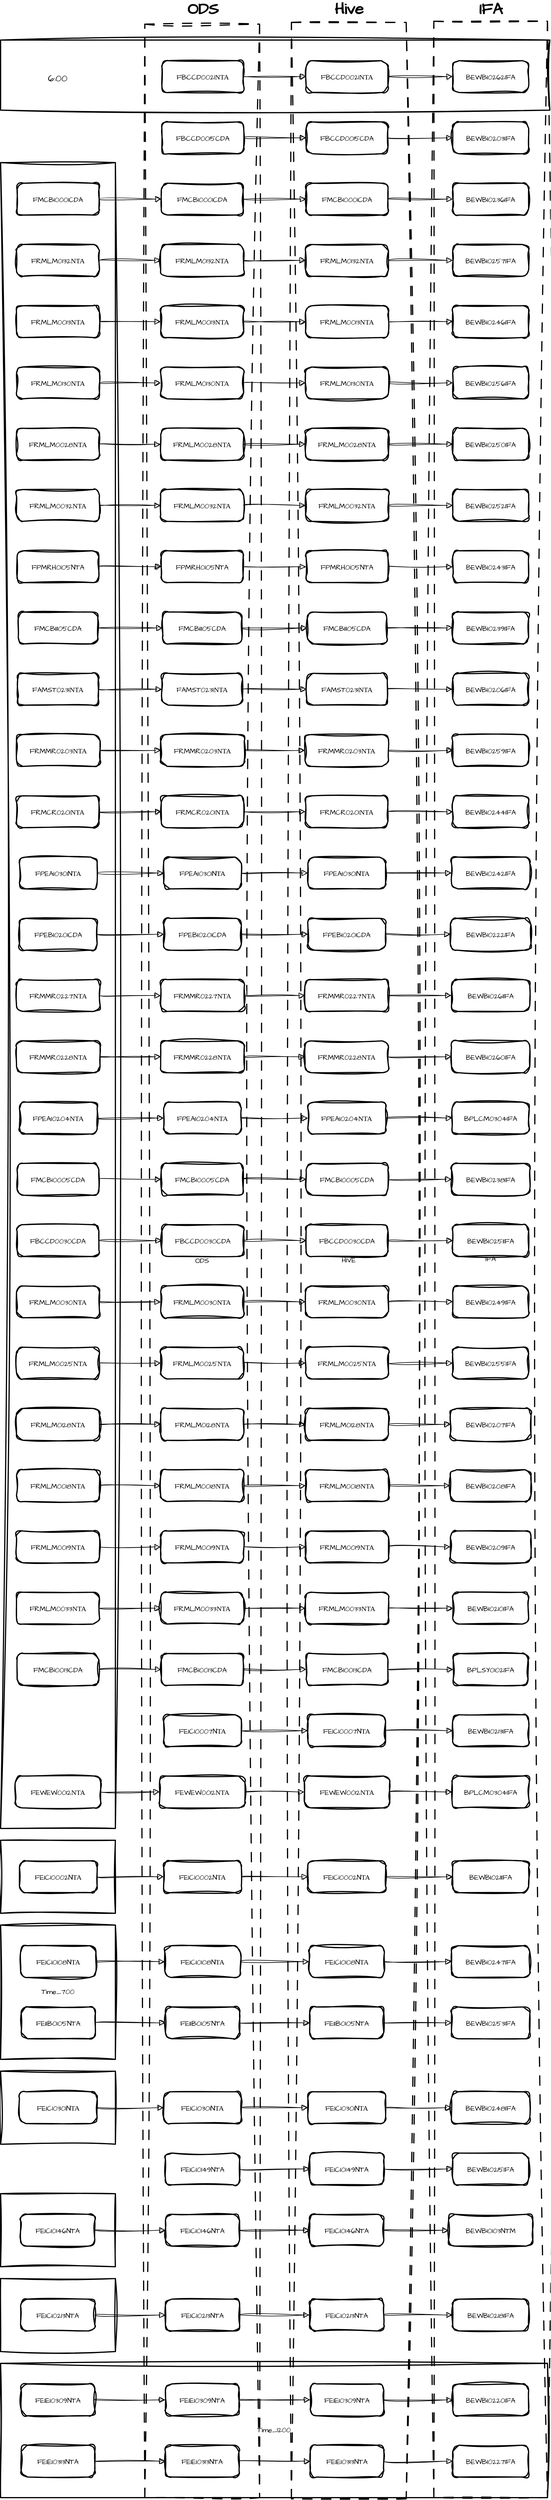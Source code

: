 <mxfile version="26.0.10">
  <diagram name="페이지-1" id="clptzggqeF6OH6gJ77fc">
    <mxGraphModel dx="1482" dy="1111" grid="0" gridSize="10" guides="1" tooltips="1" connect="1" arrows="1" fold="1" page="0" pageScale="1" pageWidth="1654" pageHeight="1169" math="0" shadow="0">
      <root>
        <mxCell id="0" />
        <mxCell id="1" parent="0" />
        <mxCell id="0KKd5dS3s44v6GaBCIF1-1" value="" style="whiteSpace=wrap;strokeWidth=2;sketch=1;hachureGap=4;jiggle=2;curveFitting=1;fontFamily=Architects Daughter;fontSource=https%3A%2F%2Ffonts.googleapis.com%2Fcss%3Ffamily%3DArchitects%2BDaughter;" vertex="1" parent="1">
          <mxGeometry x="-111" y="-6" width="933" height="119" as="geometry" />
        </mxCell>
        <mxCell id="0KKd5dS3s44v6GaBCIF1-2" value="Time_1800" style="whiteSpace=wrap;strokeWidth=2;sketch=1;hachureGap=4;jiggle=2;curveFitting=1;fontFamily=Architects Daughter;fontSource=https%3A%2F%2Ffonts.googleapis.com%2Fcss%3Ffamily%3DArchitects%2BDaughter;" vertex="1" parent="1">
          <mxGeometry x="-111" y="3794" width="195" height="124" as="geometry" />
        </mxCell>
        <mxCell id="0KKd5dS3s44v6GaBCIF1-3" value="Time_1300" style="whiteSpace=wrap;strokeWidth=2;sketch=1;hachureGap=4;jiggle=2;curveFitting=1;fontFamily=Architects Daughter;fontSource=https%3A%2F%2Ffonts.googleapis.com%2Fcss%3Ffamily%3DArchitects%2BDaughter;" vertex="1" parent="1">
          <mxGeometry x="-111" y="3650" width="195" height="124" as="geometry" />
        </mxCell>
        <mxCell id="0KKd5dS3s44v6GaBCIF1-4" value="Time_700" style="whiteSpace=wrap;strokeWidth=2;sketch=1;hachureGap=4;jiggle=2;curveFitting=1;fontFamily=Architects Daughter;fontSource=https%3A%2F%2Ffonts.googleapis.com%2Fcss%3Ffamily%3DArchitects%2BDaughter;" vertex="1" parent="1">
          <mxGeometry x="-111" y="3194" width="195" height="228" as="geometry" />
        </mxCell>
        <mxCell id="0KKd5dS3s44v6GaBCIF1-5" value="Time_2000" style="whiteSpace=wrap;strokeWidth=2;sketch=1;hachureGap=4;jiggle=2;curveFitting=1;fontFamily=Architects Daughter;fontSource=https%3A%2F%2Ffonts.googleapis.com%2Fcss%3Ffamily%3DArchitects%2BDaughter;" vertex="1" parent="1">
          <mxGeometry x="-111" y="3442" width="195" height="124" as="geometry" />
        </mxCell>
        <mxCell id="0KKd5dS3s44v6GaBCIF1-6" value="Time_1600" style="whiteSpace=wrap;strokeWidth=2;sketch=1;hachureGap=4;jiggle=2;curveFitting=1;fontFamily=Architects Daughter;fontSource=https%3A%2F%2Ffonts.googleapis.com%2Fcss%3Ffamily%3DArchitects%2BDaughter;" vertex="1" parent="1">
          <mxGeometry x="-111" y="3050" width="195" height="124" as="geometry" />
        </mxCell>
        <mxCell id="0KKd5dS3s44v6GaBCIF1-7" value="Time_1200" style="whiteSpace=wrap;strokeWidth=2;sketch=1;hachureGap=4;jiggle=2;curveFitting=1;fontFamily=Architects Daughter;fontSource=https%3A%2F%2Ffonts.googleapis.com%2Fcss%3Ffamily%3DArchitects%2BDaughter;" vertex="1" parent="1">
          <mxGeometry x="-111" y="3938" width="929" height="228" as="geometry" />
        </mxCell>
        <mxCell id="0KKd5dS3s44v6GaBCIF1-8" value="Time_2300" style="whiteSpace=wrap;strokeWidth=2;sketch=1;hachureGap=4;jiggle=2;curveFitting=1;fontFamily=Architects Daughter;fontSource=https%3A%2F%2Ffonts.googleapis.com%2Fcss%3Ffamily%3DArchitects%2BDaughter;" vertex="1" parent="1">
          <mxGeometry x="-111" y="202" width="195" height="2828" as="geometry" />
        </mxCell>
        <mxCell id="0KKd5dS3s44v6GaBCIF1-9" value="IFA" style="whiteSpace=wrap;strokeWidth=2;sketch=1;hachureGap=4;jiggle=2;curveFitting=1;fontFamily=Architects Daughter;fontSource=https%3A%2F%2Ffonts.googleapis.com%2Fcss%3Ffamily%3DArchitects%2BDaughter;fillColor=none;dashed=1;dashPattern=8 8;" vertex="1" parent="1">
          <mxGeometry x="625" y="-38" width="193" height="4204" as="geometry" />
        </mxCell>
        <mxCell id="0KKd5dS3s44v6GaBCIF1-10" value="HIVE" style="whiteSpace=wrap;strokeWidth=2;sketch=1;hachureGap=4;jiggle=2;curveFitting=1;fontFamily=Architects Daughter;fontSource=https%3A%2F%2Ffonts.googleapis.com%2Fcss%3Ffamily%3DArchitects%2BDaughter;fillColor=none;dashed=1;dashPattern=8 8;" vertex="1" parent="1">
          <mxGeometry x="383" y="-36" width="195" height="4204" as="geometry" />
        </mxCell>
        <mxCell id="0KKd5dS3s44v6GaBCIF1-11" value="ODS" style="whiteSpace=wrap;strokeWidth=2;sketch=1;hachureGap=4;jiggle=2;curveFitting=1;fontFamily=Architects Daughter;fontSource=https%3A%2F%2Ffonts.googleapis.com%2Fcss%3Ffamily%3DArchitects%2BDaughter;dashed=1;dashPattern=8 8;fillColor=none;" vertex="1" parent="1">
          <mxGeometry x="134" y="-33" width="195" height="4199" as="geometry" />
        </mxCell>
        <mxCell id="0KKd5dS3s44v6GaBCIF1-12" value="FMCB10001CDA" style="rounded=1;arcSize=20;strokeWidth=2;sketch=1;hachureGap=4;jiggle=2;curveFitting=1;fontFamily=Architects Daughter;fontSource=https%3A%2F%2Ffonts.googleapis.com%2Fcss%3Ffamily%3DArchitects%2BDaughter;" vertex="1" parent="1">
          <mxGeometry x="162" y="237" width="139" height="54" as="geometry" />
        </mxCell>
        <mxCell id="0KKd5dS3s44v6GaBCIF1-13" value="FBCCD0015CDA" style="rounded=1;arcSize=20;strokeWidth=2;sketch=1;hachureGap=4;jiggle=2;curveFitting=1;fontFamily=Architects Daughter;fontSource=https%3A%2F%2Ffonts.googleapis.com%2Fcss%3Ffamily%3DArchitects%2BDaughter;" vertex="1" parent="1">
          <mxGeometry x="163" y="133" width="139" height="54" as="geometry" />
        </mxCell>
        <mxCell id="0KKd5dS3s44v6GaBCIF1-14" value="FRMLM0132ΝΤΑ" style="rounded=1;arcSize=20;strokeWidth=2;sketch=1;hachureGap=4;jiggle=2;curveFitting=1;fontFamily=Architects Daughter;fontSource=https%3A%2F%2Ffonts.googleapis.com%2Fcss%3Ffamily%3DArchitects%2BDaughter;" vertex="1" parent="1">
          <mxGeometry x="161" y="341" width="141" height="54" as="geometry" />
        </mxCell>
        <mxCell id="0KKd5dS3s44v6GaBCIF1-15" value="FRMLM0013ΝΤΑ" style="rounded=1;arcSize=20;strokeWidth=2;sketch=1;hachureGap=4;jiggle=2;curveFitting=1;fontFamily=Architects Daughter;fontSource=https%3A%2F%2Ffonts.googleapis.com%2Fcss%3Ffamily%3DArchitects%2BDaughter;" vertex="1" parent="1">
          <mxGeometry x="161" y="445" width="141" height="54" as="geometry" />
        </mxCell>
        <mxCell id="0KKd5dS3s44v6GaBCIF1-16" value="FRMLM0130ΝΤΑ" style="rounded=1;arcSize=20;strokeWidth=2;sketch=1;hachureGap=4;jiggle=2;curveFitting=1;fontFamily=Architects Daughter;fontSource=https%3A%2F%2Ffonts.googleapis.com%2Fcss%3Ffamily%3DArchitects%2BDaughter;" vertex="1" parent="1">
          <mxGeometry x="161" y="549" width="141" height="54" as="geometry" />
        </mxCell>
        <mxCell id="0KKd5dS3s44v6GaBCIF1-17" value="FRMLM0028ΝΤΑ" style="rounded=1;arcSize=20;strokeWidth=2;sketch=1;hachureGap=4;jiggle=2;curveFitting=1;fontFamily=Architects Daughter;fontSource=https%3A%2F%2Ffonts.googleapis.com%2Fcss%3Ffamily%3DArchitects%2BDaughter;" vertex="1" parent="1">
          <mxGeometry x="161" y="653" width="141" height="54" as="geometry" />
        </mxCell>
        <mxCell id="0KKd5dS3s44v6GaBCIF1-18" value="FRMLM0032ΝΤΑ" style="rounded=1;arcSize=20;strokeWidth=2;sketch=1;hachureGap=4;jiggle=2;curveFitting=1;fontFamily=Architects Daughter;fontSource=https%3A%2F%2Ffonts.googleapis.com%2Fcss%3Ffamily%3DArchitects%2BDaughter;" vertex="1" parent="1">
          <mxGeometry x="161" y="757" width="141" height="54" as="geometry" />
        </mxCell>
        <mxCell id="0KKd5dS3s44v6GaBCIF1-19" value="FPMRH0105NTA" style="rounded=1;arcSize=20;strokeWidth=2;sketch=1;hachureGap=4;jiggle=2;curveFitting=1;fontFamily=Architects Daughter;fontSource=https%3A%2F%2Ffonts.googleapis.com%2Fcss%3Ffamily%3DArchitects%2BDaughter;" vertex="1" parent="1">
          <mxGeometry x="162" y="861" width="139" height="54" as="geometry" />
        </mxCell>
        <mxCell id="0KKd5dS3s44v6GaBCIF1-20" value="FMCBI1105CDA" style="rounded=1;arcSize=20;strokeWidth=2;sketch=1;hachureGap=4;jiggle=2;curveFitting=1;fontFamily=Architects Daughter;fontSource=https%3A%2F%2Ffonts.googleapis.com%2Fcss%3Ffamily%3DArchitects%2BDaughter;" vertex="1" parent="1">
          <mxGeometry x="164" y="965" width="135" height="54" as="geometry" />
        </mxCell>
        <mxCell id="0KKd5dS3s44v6GaBCIF1-21" value="FAMST0231ΝΤΑ" style="rounded=1;arcSize=20;strokeWidth=2;sketch=1;hachureGap=4;jiggle=2;curveFitting=1;fontFamily=Architects Daughter;fontSource=https%3A%2F%2Ffonts.googleapis.com%2Fcss%3Ffamily%3DArchitects%2BDaughter;" vertex="1" parent="1">
          <mxGeometry x="163" y="1069" width="137" height="54" as="geometry" />
        </mxCell>
        <mxCell id="0KKd5dS3s44v6GaBCIF1-22" value="FBCCD0021ΝΤΑ" style="rounded=1;arcSize=20;strokeWidth=2;sketch=1;hachureGap=4;jiggle=2;curveFitting=1;fontFamily=Architects Daughter;fontSource=https%3A%2F%2Ffonts.googleapis.com%2Fcss%3Ffamily%3DArchitects%2BDaughter;" vertex="1" parent="1">
          <mxGeometry x="163" y="29" width="139" height="54" as="geometry" />
        </mxCell>
        <mxCell id="0KKd5dS3s44v6GaBCIF1-23" value="FRMMR0203ΝΤΑ" style="rounded=1;arcSize=20;strokeWidth=2;sketch=1;hachureGap=4;jiggle=2;curveFitting=1;fontFamily=Architects Daughter;fontSource=https%3A%2F%2Ffonts.googleapis.com%2Fcss%3Ffamily%3DArchitects%2BDaughter;" vertex="1" parent="1">
          <mxGeometry x="161" y="1173" width="142" height="54" as="geometry" />
        </mxCell>
        <mxCell id="0KKd5dS3s44v6GaBCIF1-24" value="FRMCR0201ΝΤΑ" style="rounded=1;arcSize=20;strokeWidth=2;sketch=1;hachureGap=4;jiggle=2;curveFitting=1;fontFamily=Architects Daughter;fontSource=https%3A%2F%2Ffonts.googleapis.com%2Fcss%3Ffamily%3DArchitects%2BDaughter;" vertex="1" parent="1">
          <mxGeometry x="162" y="1277" width="140" height="54" as="geometry" />
        </mxCell>
        <mxCell id="0KKd5dS3s44v6GaBCIF1-25" value="FPEAI0301NΤΑ" style="rounded=1;arcSize=20;strokeWidth=2;sketch=1;hachureGap=4;jiggle=2;curveFitting=1;fontFamily=Architects Daughter;fontSource=https%3A%2F%2Ffonts.googleapis.com%2Fcss%3Ffamily%3DArchitects%2BDaughter;" vertex="1" parent="1">
          <mxGeometry x="166" y="1381" width="132" height="54" as="geometry" />
        </mxCell>
        <mxCell id="0KKd5dS3s44v6GaBCIF1-26" value="FPEBI0201CDA" style="rounded=1;arcSize=20;strokeWidth=2;sketch=1;hachureGap=4;jiggle=2;curveFitting=1;fontFamily=Architects Daughter;fontSource=https%3A%2F%2Ffonts.googleapis.com%2Fcss%3Ffamily%3DArchitects%2BDaughter;" vertex="1" parent="1">
          <mxGeometry x="166" y="1485" width="132" height="54" as="geometry" />
        </mxCell>
        <mxCell id="0KKd5dS3s44v6GaBCIF1-27" value="FRMMR0227ΝΤΑ" style="rounded=1;arcSize=20;strokeWidth=2;sketch=1;hachureGap=4;jiggle=2;curveFitting=1;fontFamily=Architects Daughter;fontSource=https%3A%2F%2Ffonts.googleapis.com%2Fcss%3Ffamily%3DArchitects%2BDaughter;" vertex="1" parent="1">
          <mxGeometry x="161" y="1589" width="142" height="54" as="geometry" />
        </mxCell>
        <mxCell id="0KKd5dS3s44v6GaBCIF1-28" value="FRMMR0228ΝΤΑ" style="rounded=1;arcSize=20;strokeWidth=2;sketch=1;hachureGap=4;jiggle=2;curveFitting=1;fontFamily=Architects Daughter;fontSource=https%3A%2F%2Ffonts.googleapis.com%2Fcss%3Ffamily%3DArchitects%2BDaughter;" vertex="1" parent="1">
          <mxGeometry x="161" y="1693" width="142" height="54" as="geometry" />
        </mxCell>
        <mxCell id="0KKd5dS3s44v6GaBCIF1-29" value="FPEAI0204ΝΤΑ" style="rounded=1;arcSize=20;strokeWidth=2;sketch=1;hachureGap=4;jiggle=2;curveFitting=1;fontFamily=Architects Daughter;fontSource=https%3A%2F%2Ffonts.googleapis.com%2Fcss%3Ffamily%3DArchitects%2BDaughter;" vertex="1" parent="1">
          <mxGeometry x="166" y="1797" width="132" height="54" as="geometry" />
        </mxCell>
        <mxCell id="0KKd5dS3s44v6GaBCIF1-30" value="FMCB10005CDA" style="rounded=1;arcSize=20;strokeWidth=2;sketch=1;hachureGap=4;jiggle=2;curveFitting=1;fontFamily=Architects Daughter;fontSource=https%3A%2F%2Ffonts.googleapis.com%2Fcss%3Ffamily%3DArchitects%2BDaughter;" vertex="1" parent="1">
          <mxGeometry x="162" y="1901" width="139" height="54" as="geometry" />
        </mxCell>
        <mxCell id="0KKd5dS3s44v6GaBCIF1-31" value="FBCCD0030CDA" style="rounded=1;arcSize=20;strokeWidth=2;sketch=1;hachureGap=4;jiggle=2;curveFitting=1;fontFamily=Architects Daughter;fontSource=https%3A%2F%2Ffonts.googleapis.com%2Fcss%3Ffamily%3DArchitects%2BDaughter;" vertex="1" parent="1">
          <mxGeometry x="163" y="2005" width="139" height="54" as="geometry" />
        </mxCell>
        <mxCell id="0KKd5dS3s44v6GaBCIF1-32" value="FRMLM0030ΝΤΑ" style="rounded=1;arcSize=20;strokeWidth=2;sketch=1;hachureGap=4;jiggle=2;curveFitting=1;fontFamily=Architects Daughter;fontSource=https%3A%2F%2Ffonts.googleapis.com%2Fcss%3Ffamily%3DArchitects%2BDaughter;" vertex="1" parent="1">
          <mxGeometry x="161" y="2109" width="141" height="54" as="geometry" />
        </mxCell>
        <mxCell id="0KKd5dS3s44v6GaBCIF1-33" value="FRMLM0025ΝΤΑ" style="rounded=1;arcSize=20;strokeWidth=2;sketch=1;hachureGap=4;jiggle=2;curveFitting=1;fontFamily=Architects Daughter;fontSource=https%3A%2F%2Ffonts.googleapis.com%2Fcss%3Ffamily%3DArchitects%2BDaughter;" vertex="1" parent="1">
          <mxGeometry x="161" y="2213" width="141" height="54" as="geometry" />
        </mxCell>
        <mxCell id="0KKd5dS3s44v6GaBCIF1-34" value="FRMLM0128ΝΤΑ" style="rounded=1;arcSize=20;strokeWidth=2;sketch=1;hachureGap=4;jiggle=2;curveFitting=1;fontFamily=Architects Daughter;fontSource=https%3A%2F%2Ffonts.googleapis.com%2Fcss%3Ffamily%3DArchitects%2BDaughter;" vertex="1" parent="1">
          <mxGeometry x="161" y="2317" width="141" height="54" as="geometry" />
        </mxCell>
        <mxCell id="0KKd5dS3s44v6GaBCIF1-35" value="FRMLM0018ΝΤΑ" style="rounded=1;arcSize=20;strokeWidth=2;sketch=1;hachureGap=4;jiggle=2;curveFitting=1;fontFamily=Architects Daughter;fontSource=https%3A%2F%2Ffonts.googleapis.com%2Fcss%3Ffamily%3DArchitects%2BDaughter;" vertex="1" parent="1">
          <mxGeometry x="161" y="2421" width="141" height="54" as="geometry" />
        </mxCell>
        <mxCell id="0KKd5dS3s44v6GaBCIF1-36" value="FRMLM0019ΝΤΑ" style="rounded=1;arcSize=20;strokeWidth=2;sketch=1;hachureGap=4;jiggle=2;curveFitting=1;fontFamily=Architects Daughter;fontSource=https%3A%2F%2Ffonts.googleapis.com%2Fcss%3Ffamily%3DArchitects%2BDaughter;" vertex="1" parent="1">
          <mxGeometry x="161" y="2525" width="141" height="54" as="geometry" />
        </mxCell>
        <mxCell id="0KKd5dS3s44v6GaBCIF1-37" value="FRMLM0033ΝΤΑ" style="rounded=1;arcSize=20;strokeWidth=2;sketch=1;hachureGap=4;jiggle=2;curveFitting=1;fontFamily=Architects Daughter;fontSource=https%3A%2F%2Ffonts.googleapis.com%2Fcss%3Ffamily%3DArchitects%2BDaughter;" vertex="1" parent="1">
          <mxGeometry x="161" y="2629" width="141" height="54" as="geometry" />
        </mxCell>
        <mxCell id="0KKd5dS3s44v6GaBCIF1-38" value="FEIC10002NΤΑ" style="rounded=1;arcSize=20;strokeWidth=2;sketch=1;hachureGap=4;jiggle=2;curveFitting=1;fontFamily=Architects Daughter;fontSource=https%3A%2F%2Ffonts.googleapis.com%2Fcss%3Ffamily%3DArchitects%2BDaughter;" vertex="1" parent="1">
          <mxGeometry x="166" y="3085" width="132" height="54" as="geometry" />
        </mxCell>
        <mxCell id="0KKd5dS3s44v6GaBCIF1-39" value="FEIC10007NΤΑ" style="rounded=1;arcSize=20;strokeWidth=2;sketch=1;hachureGap=4;jiggle=2;curveFitting=1;fontFamily=Architects Daughter;fontSource=https%3A%2F%2Ffonts.googleapis.com%2Fcss%3Ffamily%3DArchitects%2BDaughter;" vertex="1" parent="1">
          <mxGeometry x="166" y="2837" width="132" height="54" as="geometry" />
        </mxCell>
        <mxCell id="0KKd5dS3s44v6GaBCIF1-40" value="FEICI0108NΤΑ" style="rounded=1;arcSize=20;strokeWidth=2;sketch=1;hachureGap=4;jiggle=2;curveFitting=1;fontFamily=Architects Daughter;fontSource=https%3A%2F%2Ffonts.googleapis.com%2Fcss%3Ffamily%3DArchitects%2BDaughter;" vertex="1" parent="1">
          <mxGeometry x="168" y="3229" width="128" height="54" as="geometry" />
        </mxCell>
        <mxCell id="0KKd5dS3s44v6GaBCIF1-41" value="FEIC10301NΤΑ" style="rounded=1;arcSize=20;strokeWidth=2;sketch=1;hachureGap=4;jiggle=2;curveFitting=1;fontFamily=Architects Daughter;fontSource=https%3A%2F%2Ffonts.googleapis.com%2Fcss%3Ffamily%3DArchitects%2BDaughter;" vertex="1" parent="1">
          <mxGeometry x="166" y="3477" width="132" height="54" as="geometry" />
        </mxCell>
        <mxCell id="0KKd5dS3s44v6GaBCIF1-42" value="FEIIB0105NTA" style="rounded=1;arcSize=20;strokeWidth=2;sketch=1;hachureGap=4;jiggle=2;curveFitting=1;fontFamily=Architects Daughter;fontSource=https%3A%2F%2Ffonts.googleapis.com%2Fcss%3Ffamily%3DArchitects%2BDaughter;" vertex="1" parent="1">
          <mxGeometry x="169" y="3333" width="126" height="54" as="geometry" />
        </mxCell>
        <mxCell id="0KKd5dS3s44v6GaBCIF1-43" value="FMCB10013CDA" style="rounded=1;arcSize=20;strokeWidth=2;sketch=1;hachureGap=4;jiggle=2;curveFitting=1;fontFamily=Architects Daughter;fontSource=https%3A%2F%2Ffonts.googleapis.com%2Fcss%3Ffamily%3DArchitects%2BDaughter;" vertex="1" parent="1">
          <mxGeometry x="162" y="2733" width="139" height="54" as="geometry" />
        </mxCell>
        <mxCell id="0KKd5dS3s44v6GaBCIF1-44" value="FEICI0146NTA" style="rounded=1;arcSize=20;strokeWidth=2;sketch=1;hachureGap=4;jiggle=2;curveFitting=1;fontFamily=Architects Daughter;fontSource=https%3A%2F%2Ffonts.googleapis.com%2Fcss%3Ffamily%3DArchitects%2BDaughter;" vertex="1" parent="1">
          <mxGeometry x="169" y="3685" width="126" height="54" as="geometry" />
        </mxCell>
        <mxCell id="0KKd5dS3s44v6GaBCIF1-45" value="FEICI0149NTA" style="rounded=1;arcSize=20;strokeWidth=2;sketch=1;hachureGap=4;jiggle=2;curveFitting=1;fontFamily=Architects Daughter;fontSource=https%3A%2F%2Ffonts.googleapis.com%2Fcss%3Ffamily%3DArchitects%2BDaughter;" vertex="1" parent="1">
          <mxGeometry x="169" y="3581" width="126" height="54" as="geometry" />
        </mxCell>
        <mxCell id="0KKd5dS3s44v6GaBCIF1-46" value="FEICI0213NTA" style="rounded=1;arcSize=20;strokeWidth=2;sketch=1;hachureGap=4;jiggle=2;curveFitting=1;fontFamily=Architects Daughter;fontSource=https%3A%2F%2Ffonts.googleapis.com%2Fcss%3Ffamily%3DArchitects%2BDaughter;" vertex="1" parent="1">
          <mxGeometry x="169" y="3829" width="126" height="54" as="geometry" />
        </mxCell>
        <mxCell id="0KKd5dS3s44v6GaBCIF1-47" value="FEIEI0309NTA" style="rounded=1;arcSize=20;strokeWidth=2;sketch=1;hachureGap=4;jiggle=2;curveFitting=1;fontFamily=Architects Daughter;fontSource=https%3A%2F%2Ffonts.googleapis.com%2Fcss%3Ffamily%3DArchitects%2BDaughter;" vertex="1" parent="1">
          <mxGeometry x="169" y="3973" width="125" height="54" as="geometry" />
        </mxCell>
        <mxCell id="0KKd5dS3s44v6GaBCIF1-48" value="FEIEI0313NTA" style="rounded=1;arcSize=20;strokeWidth=2;sketch=1;hachureGap=4;jiggle=2;curveFitting=1;fontFamily=Architects Daughter;fontSource=https%3A%2F%2Ffonts.googleapis.com%2Fcss%3Ffamily%3DArchitects%2BDaughter;" vertex="1" parent="1">
          <mxGeometry x="169" y="4077" width="125" height="54" as="geometry" />
        </mxCell>
        <mxCell id="0KKd5dS3s44v6GaBCIF1-49" value="FEWEW0012ΝΤΑ" style="rounded=1;arcSize=20;strokeWidth=2;sketch=1;hachureGap=4;jiggle=2;curveFitting=1;fontFamily=Architects Daughter;fontSource=https%3A%2F%2Ffonts.googleapis.com%2Fcss%3Ffamily%3DArchitects%2BDaughter;" vertex="1" parent="1">
          <mxGeometry x="159" y="2941" width="145" height="54" as="geometry" />
        </mxCell>
        <mxCell id="0KKd5dS3s44v6GaBCIF1-50" value="FMCB10001CDA" style="rounded=1;arcSize=20;strokeWidth=2;sketch=1;hachureGap=4;jiggle=2;curveFitting=1;fontFamily=Architects Daughter;fontSource=https%3A%2F%2Ffonts.googleapis.com%2Fcss%3Ffamily%3DArchitects%2BDaughter;" vertex="1" parent="1">
          <mxGeometry x="408" y="237" width="139" height="54" as="geometry" />
        </mxCell>
        <mxCell id="0KKd5dS3s44v6GaBCIF1-51" value="FBCCD0015CDA" style="rounded=1;arcSize=20;strokeWidth=2;sketch=1;hachureGap=4;jiggle=2;curveFitting=1;fontFamily=Architects Daughter;fontSource=https%3A%2F%2Ffonts.googleapis.com%2Fcss%3Ffamily%3DArchitects%2BDaughter;" vertex="1" parent="1">
          <mxGeometry x="408" y="133" width="139" height="54" as="geometry" />
        </mxCell>
        <mxCell id="0KKd5dS3s44v6GaBCIF1-52" value="FRMLM0132ΝΤΑ" style="rounded=1;arcSize=20;strokeWidth=2;sketch=1;hachureGap=4;jiggle=2;curveFitting=1;fontFamily=Architects Daughter;fontSource=https%3A%2F%2Ffonts.googleapis.com%2Fcss%3Ffamily%3DArchitects%2BDaughter;" vertex="1" parent="1">
          <mxGeometry x="407" y="341" width="141" height="54" as="geometry" />
        </mxCell>
        <mxCell id="0KKd5dS3s44v6GaBCIF1-53" value="FRMLM0013ΝΤΑ" style="rounded=1;arcSize=20;strokeWidth=2;sketch=1;hachureGap=4;jiggle=2;curveFitting=1;fontFamily=Architects Daughter;fontSource=https%3A%2F%2Ffonts.googleapis.com%2Fcss%3Ffamily%3DArchitects%2BDaughter;" vertex="1" parent="1">
          <mxGeometry x="407" y="445" width="141" height="54" as="geometry" />
        </mxCell>
        <mxCell id="0KKd5dS3s44v6GaBCIF1-54" value="FRMLM0130ΝΤΑ" style="rounded=1;arcSize=20;strokeWidth=2;sketch=1;hachureGap=4;jiggle=2;curveFitting=1;fontFamily=Architects Daughter;fontSource=https%3A%2F%2Ffonts.googleapis.com%2Fcss%3Ffamily%3DArchitects%2BDaughter;" vertex="1" parent="1">
          <mxGeometry x="407" y="549" width="141" height="54" as="geometry" />
        </mxCell>
        <mxCell id="0KKd5dS3s44v6GaBCIF1-55" value="FRMLM0028ΝΤΑ" style="rounded=1;arcSize=20;strokeWidth=2;sketch=1;hachureGap=4;jiggle=2;curveFitting=1;fontFamily=Architects Daughter;fontSource=https%3A%2F%2Ffonts.googleapis.com%2Fcss%3Ffamily%3DArchitects%2BDaughter;" vertex="1" parent="1">
          <mxGeometry x="407" y="653" width="141" height="54" as="geometry" />
        </mxCell>
        <mxCell id="0KKd5dS3s44v6GaBCIF1-56" value="FRMLM0032ΝΤΑ" style="rounded=1;arcSize=20;strokeWidth=2;sketch=1;hachureGap=4;jiggle=2;curveFitting=1;fontFamily=Architects Daughter;fontSource=https%3A%2F%2Ffonts.googleapis.com%2Fcss%3Ffamily%3DArchitects%2BDaughter;" vertex="1" parent="1">
          <mxGeometry x="407" y="757" width="141" height="54" as="geometry" />
        </mxCell>
        <mxCell id="0KKd5dS3s44v6GaBCIF1-57" value="FPMRH0105NTA" style="rounded=1;arcSize=20;strokeWidth=2;sketch=1;hachureGap=4;jiggle=2;curveFitting=1;fontFamily=Architects Daughter;fontSource=https%3A%2F%2Ffonts.googleapis.com%2Fcss%3Ffamily%3DArchitects%2BDaughter;" vertex="1" parent="1">
          <mxGeometry x="408" y="861" width="139" height="54" as="geometry" />
        </mxCell>
        <mxCell id="0KKd5dS3s44v6GaBCIF1-58" value="FMCBI1105CDA" style="rounded=1;arcSize=20;strokeWidth=2;sketch=1;hachureGap=4;jiggle=2;curveFitting=1;fontFamily=Architects Daughter;fontSource=https%3A%2F%2Ffonts.googleapis.com%2Fcss%3Ffamily%3DArchitects%2BDaughter;" vertex="1" parent="1">
          <mxGeometry x="410" y="965" width="135" height="54" as="geometry" />
        </mxCell>
        <mxCell id="0KKd5dS3s44v6GaBCIF1-59" value="FAMST0231ΝΤΑ" style="rounded=1;arcSize=20;strokeWidth=2;sketch=1;hachureGap=4;jiggle=2;curveFitting=1;fontFamily=Architects Daughter;fontSource=https%3A%2F%2Ffonts.googleapis.com%2Fcss%3Ffamily%3DArchitects%2BDaughter;" vertex="1" parent="1">
          <mxGeometry x="409" y="1069" width="137" height="54" as="geometry" />
        </mxCell>
        <mxCell id="0KKd5dS3s44v6GaBCIF1-60" value="FBCCD0021ΝΤΑ" style="rounded=1;arcSize=20;strokeWidth=2;sketch=1;hachureGap=4;jiggle=2;curveFitting=1;fontFamily=Architects Daughter;fontSource=https%3A%2F%2Ffonts.googleapis.com%2Fcss%3Ffamily%3DArchitects%2BDaughter;" vertex="1" parent="1">
          <mxGeometry x="408" y="29" width="139" height="54" as="geometry" />
        </mxCell>
        <mxCell id="0KKd5dS3s44v6GaBCIF1-61" value="FRMMR0203ΝΤΑ" style="rounded=1;arcSize=20;strokeWidth=2;sketch=1;hachureGap=4;jiggle=2;curveFitting=1;fontFamily=Architects Daughter;fontSource=https%3A%2F%2Ffonts.googleapis.com%2Fcss%3Ffamily%3DArchitects%2BDaughter;" vertex="1" parent="1">
          <mxGeometry x="406" y="1173" width="142" height="54" as="geometry" />
        </mxCell>
        <mxCell id="0KKd5dS3s44v6GaBCIF1-62" value="FRMCR0201ΝΤΑ" style="rounded=1;arcSize=20;strokeWidth=2;sketch=1;hachureGap=4;jiggle=2;curveFitting=1;fontFamily=Architects Daughter;fontSource=https%3A%2F%2Ffonts.googleapis.com%2Fcss%3Ffamily%3DArchitects%2BDaughter;" vertex="1" parent="1">
          <mxGeometry x="407" y="1277" width="140" height="54" as="geometry" />
        </mxCell>
        <mxCell id="0KKd5dS3s44v6GaBCIF1-63" value="FPEAI0301NΤΑ" style="rounded=1;arcSize=20;strokeWidth=2;sketch=1;hachureGap=4;jiggle=2;curveFitting=1;fontFamily=Architects Daughter;fontSource=https%3A%2F%2Ffonts.googleapis.com%2Fcss%3Ffamily%3DArchitects%2BDaughter;" vertex="1" parent="1">
          <mxGeometry x="411" y="1381" width="132" height="54" as="geometry" />
        </mxCell>
        <mxCell id="0KKd5dS3s44v6GaBCIF1-64" value="FPEBI0201CDA" style="rounded=1;arcSize=20;strokeWidth=2;sketch=1;hachureGap=4;jiggle=2;curveFitting=1;fontFamily=Architects Daughter;fontSource=https%3A%2F%2Ffonts.googleapis.com%2Fcss%3Ffamily%3DArchitects%2BDaughter;" vertex="1" parent="1">
          <mxGeometry x="411" y="1485" width="132" height="54" as="geometry" />
        </mxCell>
        <mxCell id="0KKd5dS3s44v6GaBCIF1-65" value="FRMMR0227ΝΤΑ" style="rounded=1;arcSize=20;strokeWidth=2;sketch=1;hachureGap=4;jiggle=2;curveFitting=1;fontFamily=Architects Daughter;fontSource=https%3A%2F%2Ffonts.googleapis.com%2Fcss%3Ffamily%3DArchitects%2BDaughter;" vertex="1" parent="1">
          <mxGeometry x="406" y="1589" width="142" height="54" as="geometry" />
        </mxCell>
        <mxCell id="0KKd5dS3s44v6GaBCIF1-66" value="FRMMR0228ΝΤΑ" style="rounded=1;arcSize=20;strokeWidth=2;sketch=1;hachureGap=4;jiggle=2;curveFitting=1;fontFamily=Architects Daughter;fontSource=https%3A%2F%2Ffonts.googleapis.com%2Fcss%3Ffamily%3DArchitects%2BDaughter;" vertex="1" parent="1">
          <mxGeometry x="406" y="1693" width="142" height="54" as="geometry" />
        </mxCell>
        <mxCell id="0KKd5dS3s44v6GaBCIF1-67" value="FPEAI0204ΝΤΑ" style="rounded=1;arcSize=20;strokeWidth=2;sketch=1;hachureGap=4;jiggle=2;curveFitting=1;fontFamily=Architects Daughter;fontSource=https%3A%2F%2Ffonts.googleapis.com%2Fcss%3Ffamily%3DArchitects%2BDaughter;" vertex="1" parent="1">
          <mxGeometry x="411" y="1797" width="132" height="54" as="geometry" />
        </mxCell>
        <mxCell id="0KKd5dS3s44v6GaBCIF1-68" value="FMCB10005CDA" style="rounded=1;arcSize=20;strokeWidth=2;sketch=1;hachureGap=4;jiggle=2;curveFitting=1;fontFamily=Architects Daughter;fontSource=https%3A%2F%2Ffonts.googleapis.com%2Fcss%3Ffamily%3DArchitects%2BDaughter;" vertex="1" parent="1">
          <mxGeometry x="408" y="1901" width="139" height="54" as="geometry" />
        </mxCell>
        <mxCell id="0KKd5dS3s44v6GaBCIF1-69" value="FBCCD0030CDA" style="rounded=1;arcSize=20;strokeWidth=2;sketch=1;hachureGap=4;jiggle=2;curveFitting=1;fontFamily=Architects Daughter;fontSource=https%3A%2F%2Ffonts.googleapis.com%2Fcss%3Ffamily%3DArchitects%2BDaughter;" vertex="1" parent="1">
          <mxGeometry x="408" y="2005" width="139" height="54" as="geometry" />
        </mxCell>
        <mxCell id="0KKd5dS3s44v6GaBCIF1-70" value="FRMLM0030ΝΤΑ" style="rounded=1;arcSize=20;strokeWidth=2;sketch=1;hachureGap=4;jiggle=2;curveFitting=1;fontFamily=Architects Daughter;fontSource=https%3A%2F%2Ffonts.googleapis.com%2Fcss%3Ffamily%3DArchitects%2BDaughter;" vertex="1" parent="1">
          <mxGeometry x="407" y="2109" width="141" height="54" as="geometry" />
        </mxCell>
        <mxCell id="0KKd5dS3s44v6GaBCIF1-71" value="FRMLM0025ΝΤΑ" style="rounded=1;arcSize=20;strokeWidth=2;sketch=1;hachureGap=4;jiggle=2;curveFitting=1;fontFamily=Architects Daughter;fontSource=https%3A%2F%2Ffonts.googleapis.com%2Fcss%3Ffamily%3DArchitects%2BDaughter;" vertex="1" parent="1">
          <mxGeometry x="407" y="2213" width="141" height="54" as="geometry" />
        </mxCell>
        <mxCell id="0KKd5dS3s44v6GaBCIF1-72" value="FRMLM0128ΝΤΑ" style="rounded=1;arcSize=20;strokeWidth=2;sketch=1;hachureGap=4;jiggle=2;curveFitting=1;fontFamily=Architects Daughter;fontSource=https%3A%2F%2Ffonts.googleapis.com%2Fcss%3Ffamily%3DArchitects%2BDaughter;" vertex="1" parent="1">
          <mxGeometry x="407" y="2317" width="141" height="54" as="geometry" />
        </mxCell>
        <mxCell id="0KKd5dS3s44v6GaBCIF1-73" value="FRMLM0018ΝΤΑ" style="rounded=1;arcSize=20;strokeWidth=2;sketch=1;hachureGap=4;jiggle=2;curveFitting=1;fontFamily=Architects Daughter;fontSource=https%3A%2F%2Ffonts.googleapis.com%2Fcss%3Ffamily%3DArchitects%2BDaughter;" vertex="1" parent="1">
          <mxGeometry x="407" y="2421" width="141" height="54" as="geometry" />
        </mxCell>
        <mxCell id="0KKd5dS3s44v6GaBCIF1-74" value="FRMLM0019ΝΤΑ" style="rounded=1;arcSize=20;strokeWidth=2;sketch=1;hachureGap=4;jiggle=2;curveFitting=1;fontFamily=Architects Daughter;fontSource=https%3A%2F%2Ffonts.googleapis.com%2Fcss%3Ffamily%3DArchitects%2BDaughter;" vertex="1" parent="1">
          <mxGeometry x="407" y="2525" width="141" height="54" as="geometry" />
        </mxCell>
        <mxCell id="0KKd5dS3s44v6GaBCIF1-75" value="FRMLM0033ΝΤΑ" style="rounded=1;arcSize=20;strokeWidth=2;sketch=1;hachureGap=4;jiggle=2;curveFitting=1;fontFamily=Architects Daughter;fontSource=https%3A%2F%2Ffonts.googleapis.com%2Fcss%3Ffamily%3DArchitects%2BDaughter;" vertex="1" parent="1">
          <mxGeometry x="407" y="2629" width="141" height="54" as="geometry" />
        </mxCell>
        <mxCell id="0KKd5dS3s44v6GaBCIF1-76" value="FEIC10002NΤΑ" style="rounded=1;arcSize=20;strokeWidth=2;sketch=1;hachureGap=4;jiggle=2;curveFitting=1;fontFamily=Architects Daughter;fontSource=https%3A%2F%2Ffonts.googleapis.com%2Fcss%3Ffamily%3DArchitects%2BDaughter;" vertex="1" parent="1">
          <mxGeometry x="411" y="3085" width="132" height="54" as="geometry" />
        </mxCell>
        <mxCell id="0KKd5dS3s44v6GaBCIF1-77" value="FEIC10007NΤΑ" style="rounded=1;arcSize=20;strokeWidth=2;sketch=1;hachureGap=4;jiggle=2;curveFitting=1;fontFamily=Architects Daughter;fontSource=https%3A%2F%2Ffonts.googleapis.com%2Fcss%3Ffamily%3DArchitects%2BDaughter;" vertex="1" parent="1">
          <mxGeometry x="411" y="2837" width="132" height="54" as="geometry" />
        </mxCell>
        <mxCell id="0KKd5dS3s44v6GaBCIF1-78" value="FEICI0108NΤΑ" style="rounded=1;arcSize=20;strokeWidth=2;sketch=1;hachureGap=4;jiggle=2;curveFitting=1;fontFamily=Architects Daughter;fontSource=https%3A%2F%2Ffonts.googleapis.com%2Fcss%3Ffamily%3DArchitects%2BDaughter;" vertex="1" parent="1">
          <mxGeometry x="413" y="3229" width="128" height="54" as="geometry" />
        </mxCell>
        <mxCell id="0KKd5dS3s44v6GaBCIF1-79" value="FEIC10301NΤΑ" style="rounded=1;arcSize=20;strokeWidth=2;sketch=1;hachureGap=4;jiggle=2;curveFitting=1;fontFamily=Architects Daughter;fontSource=https%3A%2F%2Ffonts.googleapis.com%2Fcss%3Ffamily%3DArchitects%2BDaughter;" vertex="1" parent="1">
          <mxGeometry x="411" y="3477" width="132" height="54" as="geometry" />
        </mxCell>
        <mxCell id="0KKd5dS3s44v6GaBCIF1-80" value="FEIIB0105NTA" style="rounded=1;arcSize=20;strokeWidth=2;sketch=1;hachureGap=4;jiggle=2;curveFitting=1;fontFamily=Architects Daughter;fontSource=https%3A%2F%2Ffonts.googleapis.com%2Fcss%3Ffamily%3DArchitects%2BDaughter;" vertex="1" parent="1">
          <mxGeometry x="414" y="3333" width="126" height="54" as="geometry" />
        </mxCell>
        <mxCell id="0KKd5dS3s44v6GaBCIF1-81" value="FMCB10013CDA" style="rounded=1;arcSize=20;strokeWidth=2;sketch=1;hachureGap=4;jiggle=2;curveFitting=1;fontFamily=Architects Daughter;fontSource=https%3A%2F%2Ffonts.googleapis.com%2Fcss%3Ffamily%3DArchitects%2BDaughter;" vertex="1" parent="1">
          <mxGeometry x="408" y="2733" width="139" height="54" as="geometry" />
        </mxCell>
        <mxCell id="0KKd5dS3s44v6GaBCIF1-82" value="FEICI0146NTA" style="rounded=1;arcSize=20;strokeWidth=2;sketch=1;hachureGap=4;jiggle=2;curveFitting=1;fontFamily=Architects Daughter;fontSource=https%3A%2F%2Ffonts.googleapis.com%2Fcss%3Ffamily%3DArchitects%2BDaughter;" vertex="1" parent="1">
          <mxGeometry x="414" y="3685" width="126" height="54" as="geometry" />
        </mxCell>
        <mxCell id="0KKd5dS3s44v6GaBCIF1-83" value="FEICI0149NTA" style="rounded=1;arcSize=20;strokeWidth=2;sketch=1;hachureGap=4;jiggle=2;curveFitting=1;fontFamily=Architects Daughter;fontSource=https%3A%2F%2Ffonts.googleapis.com%2Fcss%3Ffamily%3DArchitects%2BDaughter;" vertex="1" parent="1">
          <mxGeometry x="414" y="3581" width="126" height="54" as="geometry" />
        </mxCell>
        <mxCell id="0KKd5dS3s44v6GaBCIF1-84" value="FEICI0213NTA" style="rounded=1;arcSize=20;strokeWidth=2;sketch=1;hachureGap=4;jiggle=2;curveFitting=1;fontFamily=Architects Daughter;fontSource=https%3A%2F%2Ffonts.googleapis.com%2Fcss%3Ffamily%3DArchitects%2BDaughter;" vertex="1" parent="1">
          <mxGeometry x="414" y="3829" width="126" height="54" as="geometry" />
        </mxCell>
        <mxCell id="0KKd5dS3s44v6GaBCIF1-85" value="FEIEI0309NTA" style="rounded=1;arcSize=20;strokeWidth=2;sketch=1;hachureGap=4;jiggle=2;curveFitting=1;fontFamily=Architects Daughter;fontSource=https%3A%2F%2Ffonts.googleapis.com%2Fcss%3Ffamily%3DArchitects%2BDaughter;" vertex="1" parent="1">
          <mxGeometry x="415" y="3973" width="125" height="54" as="geometry" />
        </mxCell>
        <mxCell id="0KKd5dS3s44v6GaBCIF1-86" value="FEIEI0313NTA" style="rounded=1;arcSize=20;strokeWidth=2;sketch=1;hachureGap=4;jiggle=2;curveFitting=1;fontFamily=Architects Daughter;fontSource=https%3A%2F%2Ffonts.googleapis.com%2Fcss%3Ffamily%3DArchitects%2BDaughter;" vertex="1" parent="1">
          <mxGeometry x="415" y="4077" width="125" height="54" as="geometry" />
        </mxCell>
        <mxCell id="0KKd5dS3s44v6GaBCIF1-87" value="FEWEW0012ΝΤΑ" style="rounded=1;arcSize=20;strokeWidth=2;sketch=1;hachureGap=4;jiggle=2;curveFitting=1;fontFamily=Architects Daughter;fontSource=https%3A%2F%2Ffonts.googleapis.com%2Fcss%3Ffamily%3DArchitects%2BDaughter;" vertex="1" parent="1">
          <mxGeometry x="405" y="2941" width="145" height="54" as="geometry" />
        </mxCell>
        <mxCell id="0KKd5dS3s44v6GaBCIF1-88" value="BEWBI0236IFA" style="rounded=1;arcSize=20;strokeWidth=2;sketch=1;hachureGap=4;jiggle=2;curveFitting=1;fontFamily=Architects Daughter;fontSource=https%3A%2F%2Ffonts.googleapis.com%2Fcss%3Ffamily%3DArchitects%2BDaughter;" vertex="1" parent="1">
          <mxGeometry x="657" y="237" width="129" height="54" as="geometry" />
        </mxCell>
        <mxCell id="0KKd5dS3s44v6GaBCIF1-89" value="BEWBI0203IFA" style="rounded=1;arcSize=20;strokeWidth=2;sketch=1;hachureGap=4;jiggle=2;curveFitting=1;fontFamily=Architects Daughter;fontSource=https%3A%2F%2Ffonts.googleapis.com%2Fcss%3Ffamily%3DArchitects%2BDaughter;" vertex="1" parent="1">
          <mxGeometry x="657" y="133" width="129" height="54" as="geometry" />
        </mxCell>
        <mxCell id="0KKd5dS3s44v6GaBCIF1-90" value="BEWBI0257IFA" style="rounded=1;arcSize=20;strokeWidth=2;sketch=1;hachureGap=4;jiggle=2;curveFitting=1;fontFamily=Architects Daughter;fontSource=https%3A%2F%2Ffonts.googleapis.com%2Fcss%3Ffamily%3DArchitects%2BDaughter;" vertex="1" parent="1">
          <mxGeometry x="657" y="341" width="129" height="54" as="geometry" />
        </mxCell>
        <mxCell id="0KKd5dS3s44v6GaBCIF1-91" value="BEWBI0246IFA" style="rounded=1;arcSize=20;strokeWidth=2;sketch=1;hachureGap=4;jiggle=2;curveFitting=1;fontFamily=Architects Daughter;fontSource=https%3A%2F%2Ffonts.googleapis.com%2Fcss%3Ffamily%3DArchitects%2BDaughter;" vertex="1" parent="1">
          <mxGeometry x="657" y="445" width="129" height="54" as="geometry" />
        </mxCell>
        <mxCell id="0KKd5dS3s44v6GaBCIF1-92" value="BEWBI0256IFA" style="rounded=1;arcSize=20;strokeWidth=2;sketch=1;hachureGap=4;jiggle=2;curveFitting=1;fontFamily=Architects Daughter;fontSource=https%3A%2F%2Ffonts.googleapis.com%2Fcss%3Ffamily%3DArchitects%2BDaughter;" vertex="1" parent="1">
          <mxGeometry x="657" y="549" width="129" height="54" as="geometry" />
        </mxCell>
        <mxCell id="0KKd5dS3s44v6GaBCIF1-93" value="BEWBI0250IFA" style="rounded=1;arcSize=20;strokeWidth=2;sketch=1;hachureGap=4;jiggle=2;curveFitting=1;fontFamily=Architects Daughter;fontSource=https%3A%2F%2Ffonts.googleapis.com%2Fcss%3Ffamily%3DArchitects%2BDaughter;" vertex="1" parent="1">
          <mxGeometry x="657" y="653" width="129" height="54" as="geometry" />
        </mxCell>
        <mxCell id="0KKd5dS3s44v6GaBCIF1-94" value="BEWBI0252IFA" style="rounded=1;arcSize=20;strokeWidth=2;sketch=1;hachureGap=4;jiggle=2;curveFitting=1;fontFamily=Architects Daughter;fontSource=https%3A%2F%2Ffonts.googleapis.com%2Fcss%3Ffamily%3DArchitects%2BDaughter;" vertex="1" parent="1">
          <mxGeometry x="657" y="757" width="129" height="54" as="geometry" />
        </mxCell>
        <mxCell id="0KKd5dS3s44v6GaBCIF1-95" value="BEWBI0243IFA" style="rounded=1;arcSize=20;strokeWidth=2;sketch=1;hachureGap=4;jiggle=2;curveFitting=1;fontFamily=Architects Daughter;fontSource=https%3A%2F%2Ffonts.googleapis.com%2Fcss%3Ffamily%3DArchitects%2BDaughter;" vertex="1" parent="1">
          <mxGeometry x="657" y="861" width="129" height="54" as="geometry" />
        </mxCell>
        <mxCell id="0KKd5dS3s44v6GaBCIF1-96" value="BEWBI0239IFA" style="rounded=1;arcSize=20;strokeWidth=2;sketch=1;hachureGap=4;jiggle=2;curveFitting=1;fontFamily=Architects Daughter;fontSource=https%3A%2F%2Ffonts.googleapis.com%2Fcss%3Ffamily%3DArchitects%2BDaughter;" vertex="1" parent="1">
          <mxGeometry x="657" y="965" width="129" height="54" as="geometry" />
        </mxCell>
        <mxCell id="0KKd5dS3s44v6GaBCIF1-97" value="BEWBI0206IFA" style="rounded=1;arcSize=20;strokeWidth=2;sketch=1;hachureGap=4;jiggle=2;curveFitting=1;fontFamily=Architects Daughter;fontSource=https%3A%2F%2Ffonts.googleapis.com%2Fcss%3Ffamily%3DArchitects%2BDaughter;" vertex="1" parent="1">
          <mxGeometry x="657" y="1069" width="129" height="54" as="geometry" />
        </mxCell>
        <mxCell id="0KKd5dS3s44v6GaBCIF1-98" value="BEWBI0262IFA" style="rounded=1;arcSize=20;strokeWidth=2;sketch=1;hachureGap=4;jiggle=2;curveFitting=1;fontFamily=Architects Daughter;fontSource=https%3A%2F%2Ffonts.googleapis.com%2Fcss%3Ffamily%3DArchitects%2BDaughter;" vertex="1" parent="1">
          <mxGeometry x="657" y="29" width="129" height="54" as="geometry" />
        </mxCell>
        <mxCell id="0KKd5dS3s44v6GaBCIF1-99" value="BEWBI0259IFA" style="rounded=1;arcSize=20;strokeWidth=2;sketch=1;hachureGap=4;jiggle=2;curveFitting=1;fontFamily=Architects Daughter;fontSource=https%3A%2F%2Ffonts.googleapis.com%2Fcss%3Ffamily%3DArchitects%2BDaughter;" vertex="1" parent="1">
          <mxGeometry x="657" y="1173" width="129" height="54" as="geometry" />
        </mxCell>
        <mxCell id="0KKd5dS3s44v6GaBCIF1-100" value="BEWBI0244IFA" style="rounded=1;arcSize=20;strokeWidth=2;sketch=1;hachureGap=4;jiggle=2;curveFitting=1;fontFamily=Architects Daughter;fontSource=https%3A%2F%2Ffonts.googleapis.com%2Fcss%3Ffamily%3DArchitects%2BDaughter;" vertex="1" parent="1">
          <mxGeometry x="657" y="1277" width="129" height="54" as="geometry" />
        </mxCell>
        <mxCell id="0KKd5dS3s44v6GaBCIF1-101" value="BEWB10242IFA" style="rounded=1;arcSize=20;strokeWidth=2;sketch=1;hachureGap=4;jiggle=2;curveFitting=1;fontFamily=Architects Daughter;fontSource=https%3A%2F%2Ffonts.googleapis.com%2Fcss%3Ffamily%3DArchitects%2BDaughter;" vertex="1" parent="1">
          <mxGeometry x="655" y="1381" width="133" height="54" as="geometry" />
        </mxCell>
        <mxCell id="0KKd5dS3s44v6GaBCIF1-102" value="BEWB102221FA" style="rounded=1;arcSize=20;strokeWidth=2;sketch=1;hachureGap=4;jiggle=2;curveFitting=1;fontFamily=Architects Daughter;fontSource=https%3A%2F%2Ffonts.googleapis.com%2Fcss%3Ffamily%3DArchitects%2BDaughter;" vertex="1" parent="1">
          <mxGeometry x="653" y="1485" width="137" height="54" as="geometry" />
        </mxCell>
        <mxCell id="0KKd5dS3s44v6GaBCIF1-103" value="BEWBI02611FA" style="rounded=1;arcSize=20;strokeWidth=2;sketch=1;hachureGap=4;jiggle=2;curveFitting=1;fontFamily=Architects Daughter;fontSource=https%3A%2F%2Ffonts.googleapis.com%2Fcss%3Ffamily%3DArchitects%2BDaughter;" vertex="1" parent="1">
          <mxGeometry x="655" y="1589" width="133" height="54" as="geometry" />
        </mxCell>
        <mxCell id="0KKd5dS3s44v6GaBCIF1-104" value="BEWB10260IFA" style="rounded=1;arcSize=20;strokeWidth=2;sketch=1;hachureGap=4;jiggle=2;curveFitting=1;fontFamily=Architects Daughter;fontSource=https%3A%2F%2Ffonts.googleapis.com%2Fcss%3Ffamily%3DArchitects%2BDaughter;" vertex="1" parent="1">
          <mxGeometry x="655" y="1693" width="133" height="54" as="geometry" />
        </mxCell>
        <mxCell id="0KKd5dS3s44v6GaBCIF1-105" value="BPLCM0304IFA" style="rounded=1;arcSize=20;strokeWidth=2;sketch=1;hachureGap=4;jiggle=2;curveFitting=1;fontFamily=Architects Daughter;fontSource=https%3A%2F%2Ffonts.googleapis.com%2Fcss%3Ffamily%3DArchitects%2BDaughter;" vertex="1" parent="1">
          <mxGeometry x="656" y="1797" width="131" height="54" as="geometry" />
        </mxCell>
        <mxCell id="0KKd5dS3s44v6GaBCIF1-106" value="BEWB10238IFA" style="rounded=1;arcSize=20;strokeWidth=2;sketch=1;hachureGap=4;jiggle=2;curveFitting=1;fontFamily=Architects Daughter;fontSource=https%3A%2F%2Ffonts.googleapis.com%2Fcss%3Ffamily%3DArchitects%2BDaughter;" vertex="1" parent="1">
          <mxGeometry x="655" y="1901" width="133" height="54" as="geometry" />
        </mxCell>
        <mxCell id="0KKd5dS3s44v6GaBCIF1-107" value="BEWBI0251IFA" style="rounded=1;arcSize=20;strokeWidth=2;sketch=1;hachureGap=4;jiggle=2;curveFitting=1;fontFamily=Architects Daughter;fontSource=https%3A%2F%2Ffonts.googleapis.com%2Fcss%3Ffamily%3DArchitects%2BDaughter;" vertex="1" parent="1">
          <mxGeometry x="657" y="2005" width="129" height="54" as="geometry" />
        </mxCell>
        <mxCell id="0KKd5dS3s44v6GaBCIF1-108" value="BEWBI0249IFA" style="rounded=1;arcSize=20;strokeWidth=2;sketch=1;hachureGap=4;jiggle=2;curveFitting=1;fontFamily=Architects Daughter;fontSource=https%3A%2F%2Ffonts.googleapis.com%2Fcss%3Ffamily%3DArchitects%2BDaughter;" vertex="1" parent="1">
          <mxGeometry x="657" y="2109" width="129" height="54" as="geometry" />
        </mxCell>
        <mxCell id="0KKd5dS3s44v6GaBCIF1-109" value="BEWBI0255IFA" style="rounded=1;arcSize=20;strokeWidth=2;sketch=1;hachureGap=4;jiggle=2;curveFitting=1;fontFamily=Architects Daughter;fontSource=https%3A%2F%2Ffonts.googleapis.com%2Fcss%3Ffamily%3DArchitects%2BDaughter;" vertex="1" parent="1">
          <mxGeometry x="657" y="2213" width="129" height="54" as="geometry" />
        </mxCell>
        <mxCell id="0KKd5dS3s44v6GaBCIF1-110" value="BEWB102071FA" style="rounded=1;arcSize=20;strokeWidth=2;sketch=1;hachureGap=4;jiggle=2;curveFitting=1;fontFamily=Architects Daughter;fontSource=https%3A%2F%2Ffonts.googleapis.com%2Fcss%3Ffamily%3DArchitects%2BDaughter;" vertex="1" parent="1">
          <mxGeometry x="653" y="2317" width="137" height="54" as="geometry" />
        </mxCell>
        <mxCell id="0KKd5dS3s44v6GaBCIF1-111" value="BEWB102081FA" style="rounded=1;arcSize=20;strokeWidth=2;sketch=1;hachureGap=4;jiggle=2;curveFitting=1;fontFamily=Architects Daughter;fontSource=https%3A%2F%2Ffonts.googleapis.com%2Fcss%3Ffamily%3DArchitects%2BDaughter;" vertex="1" parent="1">
          <mxGeometry x="653" y="2421" width="137" height="54" as="geometry" />
        </mxCell>
        <mxCell id="0KKd5dS3s44v6GaBCIF1-112" value="BEWB102091FA" style="rounded=1;arcSize=20;strokeWidth=2;sketch=1;hachureGap=4;jiggle=2;curveFitting=1;fontFamily=Architects Daughter;fontSource=https%3A%2F%2Ffonts.googleapis.com%2Fcss%3Ffamily%3DArchitects%2BDaughter;" vertex="1" parent="1">
          <mxGeometry x="653" y="2525" width="137" height="54" as="geometry" />
        </mxCell>
        <mxCell id="0KKd5dS3s44v6GaBCIF1-113" value="BEWBI0210IFA" style="rounded=1;arcSize=20;strokeWidth=2;sketch=1;hachureGap=4;jiggle=2;curveFitting=1;fontFamily=Architects Daughter;fontSource=https%3A%2F%2Ffonts.googleapis.com%2Fcss%3Ffamily%3DArchitects%2BDaughter;" vertex="1" parent="1">
          <mxGeometry x="657" y="2629" width="129" height="54" as="geometry" />
        </mxCell>
        <mxCell id="0KKd5dS3s44v6GaBCIF1-114" value="BEWBI0211IFA" style="rounded=1;arcSize=20;strokeWidth=2;sketch=1;hachureGap=4;jiggle=2;curveFitting=1;fontFamily=Architects Daughter;fontSource=https%3A%2F%2Ffonts.googleapis.com%2Fcss%3Ffamily%3DArchitects%2BDaughter;" vertex="1" parent="1">
          <mxGeometry x="657" y="3085" width="129" height="54" as="geometry" />
        </mxCell>
        <mxCell id="0KKd5dS3s44v6GaBCIF1-115" value="BEWBI0213IFA" style="rounded=1;arcSize=20;strokeWidth=2;sketch=1;hachureGap=4;jiggle=2;curveFitting=1;fontFamily=Architects Daughter;fontSource=https%3A%2F%2Ffonts.googleapis.com%2Fcss%3Ffamily%3DArchitects%2BDaughter;" vertex="1" parent="1">
          <mxGeometry x="657" y="2837" width="129" height="54" as="geometry" />
        </mxCell>
        <mxCell id="0KKd5dS3s44v6GaBCIF1-116" value="BEWB10247IFA" style="rounded=1;arcSize=20;strokeWidth=2;sketch=1;hachureGap=4;jiggle=2;curveFitting=1;fontFamily=Architects Daughter;fontSource=https%3A%2F%2Ffonts.googleapis.com%2Fcss%3Ffamily%3DArchitects%2BDaughter;" vertex="1" parent="1">
          <mxGeometry x="655" y="3229" width="133" height="54" as="geometry" />
        </mxCell>
        <mxCell id="0KKd5dS3s44v6GaBCIF1-117" value="BEWB10248IFA" style="rounded=1;arcSize=20;strokeWidth=2;sketch=1;hachureGap=4;jiggle=2;curveFitting=1;fontFamily=Architects Daughter;fontSource=https%3A%2F%2Ffonts.googleapis.com%2Fcss%3Ffamily%3DArchitects%2BDaughter;" vertex="1" parent="1">
          <mxGeometry x="655" y="3477" width="133" height="54" as="geometry" />
        </mxCell>
        <mxCell id="0KKd5dS3s44v6GaBCIF1-118" value="BEWBI02531FA" style="rounded=1;arcSize=20;strokeWidth=2;sketch=1;hachureGap=4;jiggle=2;curveFitting=1;fontFamily=Architects Daughter;fontSource=https%3A%2F%2Ffonts.googleapis.com%2Fcss%3Ffamily%3DArchitects%2BDaughter;" vertex="1" parent="1">
          <mxGeometry x="655" y="3333" width="133" height="54" as="geometry" />
        </mxCell>
        <mxCell id="0KKd5dS3s44v6GaBCIF1-119" value="BPLSY0102IFA" style="rounded=1;arcSize=20;strokeWidth=2;sketch=1;hachureGap=4;jiggle=2;curveFitting=1;fontFamily=Architects Daughter;fontSource=https%3A%2F%2Ffonts.googleapis.com%2Fcss%3Ffamily%3DArchitects%2BDaughter;" vertex="1" parent="1">
          <mxGeometry x="658" y="2733" width="127" height="54" as="geometry" />
        </mxCell>
        <mxCell id="0KKd5dS3s44v6GaBCIF1-120" value="BEWB10103NTM" style="rounded=1;arcSize=20;strokeWidth=2;sketch=1;hachureGap=4;jiggle=2;curveFitting=1;fontFamily=Architects Daughter;fontSource=https%3A%2F%2Ffonts.googleapis.com%2Fcss%3Ffamily%3DArchitects%2BDaughter;" vertex="1" parent="1">
          <mxGeometry x="650" y="3685" width="143" height="54" as="geometry" />
        </mxCell>
        <mxCell id="0KKd5dS3s44v6GaBCIF1-121" value="BEWBI0215IFA" style="rounded=1;arcSize=20;strokeWidth=2;sketch=1;hachureGap=4;jiggle=2;curveFitting=1;fontFamily=Architects Daughter;fontSource=https%3A%2F%2Ffonts.googleapis.com%2Fcss%3Ffamily%3DArchitects%2BDaughter;" vertex="1" parent="1">
          <mxGeometry x="657" y="3581" width="129" height="54" as="geometry" />
        </mxCell>
        <mxCell id="0KKd5dS3s44v6GaBCIF1-122" value="BEWBI0218IFA" style="rounded=1;arcSize=20;strokeWidth=2;sketch=1;hachureGap=4;jiggle=2;curveFitting=1;fontFamily=Architects Daughter;fontSource=https%3A%2F%2Ffonts.googleapis.com%2Fcss%3Ffamily%3DArchitects%2BDaughter;" vertex="1" parent="1">
          <mxGeometry x="657" y="3829" width="129" height="54" as="geometry" />
        </mxCell>
        <mxCell id="0KKd5dS3s44v6GaBCIF1-123" value="BEWBI0220IFA" style="rounded=1;arcSize=20;strokeWidth=2;sketch=1;hachureGap=4;jiggle=2;curveFitting=1;fontFamily=Architects Daughter;fontSource=https%3A%2F%2Ffonts.googleapis.com%2Fcss%3Ffamily%3DArchitects%2BDaughter;" vertex="1" parent="1">
          <mxGeometry x="657" y="3973" width="129" height="54" as="geometry" />
        </mxCell>
        <mxCell id="0KKd5dS3s44v6GaBCIF1-124" value="BEWBI0227IFA" style="rounded=1;arcSize=20;strokeWidth=2;sketch=1;hachureGap=4;jiggle=2;curveFitting=1;fontFamily=Architects Daughter;fontSource=https%3A%2F%2Ffonts.googleapis.com%2Fcss%3Ffamily%3DArchitects%2BDaughter;" vertex="1" parent="1">
          <mxGeometry x="657" y="4077" width="129" height="54" as="geometry" />
        </mxCell>
        <mxCell id="0KKd5dS3s44v6GaBCIF1-125" value="BPLCM0304IFA" style="rounded=1;arcSize=20;strokeWidth=2;sketch=1;hachureGap=4;jiggle=2;curveFitting=1;fontFamily=Architects Daughter;fontSource=https%3A%2F%2Ffonts.googleapis.com%2Fcss%3Ffamily%3DArchitects%2BDaughter;" vertex="1" parent="1">
          <mxGeometry x="656" y="2941" width="131" height="54" as="geometry" />
        </mxCell>
        <mxCell id="0KKd5dS3s44v6GaBCIF1-126" value="FMCB10001CDA" style="rounded=1;arcSize=20;strokeWidth=2;sketch=1;hachureGap=4;jiggle=2;curveFitting=1;fontFamily=Architects Daughter;fontSource=https%3A%2F%2Ffonts.googleapis.com%2Fcss%3Ffamily%3DArchitects%2BDaughter;" vertex="1" parent="1">
          <mxGeometry x="-83" y="237" width="139" height="54" as="geometry" />
        </mxCell>
        <mxCell id="0KKd5dS3s44v6GaBCIF1-127" value="FRMLM0132ΝΤΑ" style="rounded=1;arcSize=20;strokeWidth=2;sketch=1;hachureGap=4;jiggle=2;curveFitting=1;fontFamily=Architects Daughter;fontSource=https%3A%2F%2Ffonts.googleapis.com%2Fcss%3Ffamily%3DArchitects%2BDaughter;" vertex="1" parent="1">
          <mxGeometry x="-84" y="341" width="141" height="54" as="geometry" />
        </mxCell>
        <mxCell id="0KKd5dS3s44v6GaBCIF1-128" value="FRMLM0013ΝΤΑ" style="rounded=1;arcSize=20;strokeWidth=2;sketch=1;hachureGap=4;jiggle=2;curveFitting=1;fontFamily=Architects Daughter;fontSource=https%3A%2F%2Ffonts.googleapis.com%2Fcss%3Ffamily%3DArchitects%2BDaughter;" vertex="1" parent="1">
          <mxGeometry x="-84" y="445" width="141" height="54" as="geometry" />
        </mxCell>
        <mxCell id="0KKd5dS3s44v6GaBCIF1-129" value="FRMLM0130ΝΤΑ" style="rounded=1;arcSize=20;strokeWidth=2;sketch=1;hachureGap=4;jiggle=2;curveFitting=1;fontFamily=Architects Daughter;fontSource=https%3A%2F%2Ffonts.googleapis.com%2Fcss%3Ffamily%3DArchitects%2BDaughter;" vertex="1" parent="1">
          <mxGeometry x="-84" y="549" width="141" height="54" as="geometry" />
        </mxCell>
        <mxCell id="0KKd5dS3s44v6GaBCIF1-130" value="FRMLM0028ΝΤΑ" style="rounded=1;arcSize=20;strokeWidth=2;sketch=1;hachureGap=4;jiggle=2;curveFitting=1;fontFamily=Architects Daughter;fontSource=https%3A%2F%2Ffonts.googleapis.com%2Fcss%3Ffamily%3DArchitects%2BDaughter;" vertex="1" parent="1">
          <mxGeometry x="-84" y="653" width="141" height="54" as="geometry" />
        </mxCell>
        <mxCell id="0KKd5dS3s44v6GaBCIF1-131" value="FRMLM0032ΝΤΑ" style="rounded=1;arcSize=20;strokeWidth=2;sketch=1;hachureGap=4;jiggle=2;curveFitting=1;fontFamily=Architects Daughter;fontSource=https%3A%2F%2Ffonts.googleapis.com%2Fcss%3Ffamily%3DArchitects%2BDaughter;" vertex="1" parent="1">
          <mxGeometry x="-84" y="757" width="141" height="54" as="geometry" />
        </mxCell>
        <mxCell id="0KKd5dS3s44v6GaBCIF1-132" value="FPMRH0105NTA" style="rounded=1;arcSize=20;strokeWidth=2;sketch=1;hachureGap=4;jiggle=2;curveFitting=1;fontFamily=Architects Daughter;fontSource=https%3A%2F%2Ffonts.googleapis.com%2Fcss%3Ffamily%3DArchitects%2BDaughter;" vertex="1" parent="1">
          <mxGeometry x="-83" y="861" width="139" height="54" as="geometry" />
        </mxCell>
        <mxCell id="0KKd5dS3s44v6GaBCIF1-133" value="FMCBI1105CDA" style="rounded=1;arcSize=20;strokeWidth=2;sketch=1;hachureGap=4;jiggle=2;curveFitting=1;fontFamily=Architects Daughter;fontSource=https%3A%2F%2Ffonts.googleapis.com%2Fcss%3Ffamily%3DArchitects%2BDaughter;" vertex="1" parent="1">
          <mxGeometry x="-81" y="965" width="135" height="54" as="geometry" />
        </mxCell>
        <mxCell id="0KKd5dS3s44v6GaBCIF1-134" value="FAMST0231ΝΤΑ" style="rounded=1;arcSize=20;strokeWidth=2;sketch=1;hachureGap=4;jiggle=2;curveFitting=1;fontFamily=Architects Daughter;fontSource=https%3A%2F%2Ffonts.googleapis.com%2Fcss%3Ffamily%3DArchitects%2BDaughter;" vertex="1" parent="1">
          <mxGeometry x="-82" y="1069" width="137" height="54" as="geometry" />
        </mxCell>
        <mxCell id="0KKd5dS3s44v6GaBCIF1-135" value="FRMMR0203ΝΤΑ" style="rounded=1;arcSize=20;strokeWidth=2;sketch=1;hachureGap=4;jiggle=2;curveFitting=1;fontFamily=Architects Daughter;fontSource=https%3A%2F%2Ffonts.googleapis.com%2Fcss%3Ffamily%3DArchitects%2BDaughter;" vertex="1" parent="1">
          <mxGeometry x="-84" y="1173" width="142" height="54" as="geometry" />
        </mxCell>
        <mxCell id="0KKd5dS3s44v6GaBCIF1-136" value="FRMCR0201ΝΤΑ" style="rounded=1;arcSize=20;strokeWidth=2;sketch=1;hachureGap=4;jiggle=2;curveFitting=1;fontFamily=Architects Daughter;fontSource=https%3A%2F%2Ffonts.googleapis.com%2Fcss%3Ffamily%3DArchitects%2BDaughter;" vertex="1" parent="1">
          <mxGeometry x="-84" y="1277" width="140" height="54" as="geometry" />
        </mxCell>
        <mxCell id="0KKd5dS3s44v6GaBCIF1-137" value="FPEAI0301NΤΑ" style="rounded=1;arcSize=20;strokeWidth=2;sketch=1;hachureGap=4;jiggle=2;curveFitting=1;fontFamily=Architects Daughter;fontSource=https%3A%2F%2Ffonts.googleapis.com%2Fcss%3Ffamily%3DArchitects%2BDaughter;" vertex="1" parent="1">
          <mxGeometry x="-79" y="1381" width="132" height="54" as="geometry" />
        </mxCell>
        <mxCell id="0KKd5dS3s44v6GaBCIF1-138" value="FPEBI0201CDA" style="rounded=1;arcSize=20;strokeWidth=2;sketch=1;hachureGap=4;jiggle=2;curveFitting=1;fontFamily=Architects Daughter;fontSource=https%3A%2F%2Ffonts.googleapis.com%2Fcss%3Ffamily%3DArchitects%2BDaughter;" vertex="1" parent="1">
          <mxGeometry x="-79" y="1485" width="132" height="54" as="geometry" />
        </mxCell>
        <mxCell id="0KKd5dS3s44v6GaBCIF1-139" value="FRMMR0227ΝΤΑ" style="rounded=1;arcSize=20;strokeWidth=2;sketch=1;hachureGap=4;jiggle=2;curveFitting=1;fontFamily=Architects Daughter;fontSource=https%3A%2F%2Ffonts.googleapis.com%2Fcss%3Ffamily%3DArchitects%2BDaughter;" vertex="1" parent="1">
          <mxGeometry x="-84" y="1589" width="142" height="54" as="geometry" />
        </mxCell>
        <mxCell id="0KKd5dS3s44v6GaBCIF1-140" value="FRMMR0228ΝΤΑ" style="rounded=1;arcSize=20;strokeWidth=2;sketch=1;hachureGap=4;jiggle=2;curveFitting=1;fontFamily=Architects Daughter;fontSource=https%3A%2F%2Ffonts.googleapis.com%2Fcss%3Ffamily%3DArchitects%2BDaughter;" vertex="1" parent="1">
          <mxGeometry x="-84" y="1693" width="142" height="54" as="geometry" />
        </mxCell>
        <mxCell id="0KKd5dS3s44v6GaBCIF1-141" value="FPEAI0204ΝΤΑ" style="rounded=1;arcSize=20;strokeWidth=2;sketch=1;hachureGap=4;jiggle=2;curveFitting=1;fontFamily=Architects Daughter;fontSource=https%3A%2F%2Ffonts.googleapis.com%2Fcss%3Ffamily%3DArchitects%2BDaughter;" vertex="1" parent="1">
          <mxGeometry x="-79" y="1797" width="132" height="54" as="geometry" />
        </mxCell>
        <mxCell id="0KKd5dS3s44v6GaBCIF1-142" value="FMCB10005CDA" style="rounded=1;arcSize=20;strokeWidth=2;sketch=1;hachureGap=4;jiggle=2;curveFitting=1;fontFamily=Architects Daughter;fontSource=https%3A%2F%2Ffonts.googleapis.com%2Fcss%3Ffamily%3DArchitects%2BDaughter;" vertex="1" parent="1">
          <mxGeometry x="-83" y="1901" width="139" height="54" as="geometry" />
        </mxCell>
        <mxCell id="0KKd5dS3s44v6GaBCIF1-143" value="FBCCD0030CDA" style="rounded=1;arcSize=20;strokeWidth=2;sketch=1;hachureGap=4;jiggle=2;curveFitting=1;fontFamily=Architects Daughter;fontSource=https%3A%2F%2Ffonts.googleapis.com%2Fcss%3Ffamily%3DArchitects%2BDaughter;" vertex="1" parent="1">
          <mxGeometry x="-83" y="2005" width="139" height="54" as="geometry" />
        </mxCell>
        <mxCell id="0KKd5dS3s44v6GaBCIF1-144" value="FRMLM0030ΝΤΑ" style="rounded=1;arcSize=20;strokeWidth=2;sketch=1;hachureGap=4;jiggle=2;curveFitting=1;fontFamily=Architects Daughter;fontSource=https%3A%2F%2Ffonts.googleapis.com%2Fcss%3Ffamily%3DArchitects%2BDaughter;" vertex="1" parent="1">
          <mxGeometry x="-84" y="2109" width="141" height="54" as="geometry" />
        </mxCell>
        <mxCell id="0KKd5dS3s44v6GaBCIF1-145" value="FRMLM0025ΝΤΑ" style="rounded=1;arcSize=20;strokeWidth=2;sketch=1;hachureGap=4;jiggle=2;curveFitting=1;fontFamily=Architects Daughter;fontSource=https%3A%2F%2Ffonts.googleapis.com%2Fcss%3Ffamily%3DArchitects%2BDaughter;" vertex="1" parent="1">
          <mxGeometry x="-84" y="2213" width="141" height="54" as="geometry" />
        </mxCell>
        <mxCell id="0KKd5dS3s44v6GaBCIF1-146" value="FRMLM0128ΝΤΑ" style="rounded=1;arcSize=20;strokeWidth=2;sketch=1;hachureGap=4;jiggle=2;curveFitting=1;fontFamily=Architects Daughter;fontSource=https%3A%2F%2Ffonts.googleapis.com%2Fcss%3Ffamily%3DArchitects%2BDaughter;" vertex="1" parent="1">
          <mxGeometry x="-84" y="2317" width="141" height="54" as="geometry" />
        </mxCell>
        <mxCell id="0KKd5dS3s44v6GaBCIF1-147" value="FRMLM0018ΝΤΑ" style="rounded=1;arcSize=20;strokeWidth=2;sketch=1;hachureGap=4;jiggle=2;curveFitting=1;fontFamily=Architects Daughter;fontSource=https%3A%2F%2Ffonts.googleapis.com%2Fcss%3Ffamily%3DArchitects%2BDaughter;" vertex="1" parent="1">
          <mxGeometry x="-84" y="2421" width="141" height="54" as="geometry" />
        </mxCell>
        <mxCell id="0KKd5dS3s44v6GaBCIF1-148" value="FRMLM0019ΝΤΑ" style="rounded=1;arcSize=20;strokeWidth=2;sketch=1;hachureGap=4;jiggle=2;curveFitting=1;fontFamily=Architects Daughter;fontSource=https%3A%2F%2Ffonts.googleapis.com%2Fcss%3Ffamily%3DArchitects%2BDaughter;" vertex="1" parent="1">
          <mxGeometry x="-84" y="2525" width="141" height="54" as="geometry" />
        </mxCell>
        <mxCell id="0KKd5dS3s44v6GaBCIF1-149" value="FRMLM0033ΝΤΑ" style="rounded=1;arcSize=20;strokeWidth=2;sketch=1;hachureGap=4;jiggle=2;curveFitting=1;fontFamily=Architects Daughter;fontSource=https%3A%2F%2Ffonts.googleapis.com%2Fcss%3Ffamily%3DArchitects%2BDaughter;" vertex="1" parent="1">
          <mxGeometry x="-84" y="2629" width="141" height="54" as="geometry" />
        </mxCell>
        <mxCell id="0KKd5dS3s44v6GaBCIF1-150" value="FMCB10013CDA" style="rounded=1;arcSize=20;strokeWidth=2;sketch=1;hachureGap=4;jiggle=2;curveFitting=1;fontFamily=Architects Daughter;fontSource=https%3A%2F%2Ffonts.googleapis.com%2Fcss%3Ffamily%3DArchitects%2BDaughter;" vertex="1" parent="1">
          <mxGeometry x="-83" y="2733" width="139" height="54" as="geometry" />
        </mxCell>
        <mxCell id="0KKd5dS3s44v6GaBCIF1-151" value="FEWEW0012ΝΤΑ" style="rounded=1;arcSize=20;strokeWidth=2;sketch=1;hachureGap=4;jiggle=2;curveFitting=1;fontFamily=Architects Daughter;fontSource=https%3A%2F%2Ffonts.googleapis.com%2Fcss%3Ffamily%3DArchitects%2BDaughter;" vertex="1" parent="1">
          <mxGeometry x="-86" y="2941" width="145" height="54" as="geometry" />
        </mxCell>
        <mxCell id="0KKd5dS3s44v6GaBCIF1-152" value="FEIEI0309NTA" style="rounded=1;arcSize=20;strokeWidth=2;sketch=1;hachureGap=4;jiggle=2;curveFitting=1;fontFamily=Architects Daughter;fontSource=https%3A%2F%2Ffonts.googleapis.com%2Fcss%3Ffamily%3DArchitects%2BDaughter;" vertex="1" parent="1">
          <mxGeometry x="-76" y="3973" width="125" height="54" as="geometry" />
        </mxCell>
        <mxCell id="0KKd5dS3s44v6GaBCIF1-153" value="FEIEI0313NTA" style="rounded=1;arcSize=20;strokeWidth=2;sketch=1;hachureGap=4;jiggle=2;curveFitting=1;fontFamily=Architects Daughter;fontSource=https%3A%2F%2Ffonts.googleapis.com%2Fcss%3Ffamily%3DArchitects%2BDaughter;" vertex="1" parent="1">
          <mxGeometry x="-76" y="4077" width="125" height="54" as="geometry" />
        </mxCell>
        <mxCell id="0KKd5dS3s44v6GaBCIF1-154" value="FEIC10002NΤΑ" style="rounded=1;arcSize=20;strokeWidth=2;sketch=1;hachureGap=4;jiggle=2;curveFitting=1;fontFamily=Architects Daughter;fontSource=https%3A%2F%2Ffonts.googleapis.com%2Fcss%3Ffamily%3DArchitects%2BDaughter;" vertex="1" parent="1">
          <mxGeometry x="-79" y="3085" width="132" height="54" as="geometry" />
        </mxCell>
        <mxCell id="0KKd5dS3s44v6GaBCIF1-155" value="FEIC10301NΤΑ" style="rounded=1;arcSize=20;strokeWidth=2;sketch=1;hachureGap=4;jiggle=2;curveFitting=1;fontFamily=Architects Daughter;fontSource=https%3A%2F%2Ffonts.googleapis.com%2Fcss%3Ffamily%3DArchitects%2BDaughter;" vertex="1" parent="1">
          <mxGeometry x="-79" y="3477" width="132" height="54" as="geometry" />
        </mxCell>
        <mxCell id="0KKd5dS3s44v6GaBCIF1-156" value="FEICI0108NΤΑ" style="rounded=1;arcSize=20;strokeWidth=2;sketch=1;hachureGap=4;jiggle=2;curveFitting=1;fontFamily=Architects Daughter;fontSource=https%3A%2F%2Ffonts.googleapis.com%2Fcss%3Ffamily%3DArchitects%2BDaughter;" vertex="1" parent="1">
          <mxGeometry x="-77" y="3229" width="128" height="54" as="geometry" />
        </mxCell>
        <mxCell id="0KKd5dS3s44v6GaBCIF1-157" value="FEIIB0105NTA" style="rounded=1;arcSize=20;strokeWidth=2;sketch=1;hachureGap=4;jiggle=2;curveFitting=1;fontFamily=Architects Daughter;fontSource=https%3A%2F%2Ffonts.googleapis.com%2Fcss%3Ffamily%3DArchitects%2BDaughter;" vertex="1" parent="1">
          <mxGeometry x="-76" y="3333" width="126" height="54" as="geometry" />
        </mxCell>
        <mxCell id="0KKd5dS3s44v6GaBCIF1-158" value="FEICI0146NTA" style="rounded=1;arcSize=20;strokeWidth=2;sketch=1;hachureGap=4;jiggle=2;curveFitting=1;fontFamily=Architects Daughter;fontSource=https%3A%2F%2Ffonts.googleapis.com%2Fcss%3Ffamily%3DArchitects%2BDaughter;" vertex="1" parent="1">
          <mxGeometry x="-77" y="3685" width="126" height="54" as="geometry" />
        </mxCell>
        <mxCell id="0KKd5dS3s44v6GaBCIF1-159" value="FEICI0213NTA" style="rounded=1;arcSize=20;strokeWidth=2;sketch=1;hachureGap=4;jiggle=2;curveFitting=1;fontFamily=Architects Daughter;fontSource=https%3A%2F%2Ffonts.googleapis.com%2Fcss%3Ffamily%3DArchitects%2BDaughter;" vertex="1" parent="1">
          <mxGeometry x="-77" y="3829" width="126" height="54" as="geometry" />
        </mxCell>
        <mxCell id="0KKd5dS3s44v6GaBCIF1-161" value="" style="curved=1;startArrow=none;endArrow=block;exitX=1;exitY=0.5;entryX=0;entryY=0.5;rounded=0;sketch=1;hachureGap=4;jiggle=2;curveFitting=1;fontFamily=Architects Daughter;fontSource=https%3A%2F%2Ffonts.googleapis.com%2Fcss%3Ffamily%3DArchitects%2BDaughter;fontSize=12;startSize=8;endSize=8;" edge="1" parent="1" source="0KKd5dS3s44v6GaBCIF1-12" target="0KKd5dS3s44v6GaBCIF1-50">
          <mxGeometry relative="1" as="geometry">
            <Array as="points" />
          </mxGeometry>
        </mxCell>
        <mxCell id="0KKd5dS3s44v6GaBCIF1-162" value="" style="curved=1;startArrow=none;endArrow=block;exitX=1;exitY=0.5;entryX=0;entryY=0.5;rounded=0;sketch=1;hachureGap=4;jiggle=2;curveFitting=1;fontFamily=Architects Daughter;fontSource=https%3A%2F%2Ffonts.googleapis.com%2Fcss%3Ffamily%3DArchitects%2BDaughter;fontSize=12;startSize=8;endSize=8;" edge="1" parent="1" source="0KKd5dS3s44v6GaBCIF1-13" target="0KKd5dS3s44v6GaBCIF1-51">
          <mxGeometry relative="1" as="geometry">
            <Array as="points" />
          </mxGeometry>
        </mxCell>
        <mxCell id="0KKd5dS3s44v6GaBCIF1-163" value="" style="curved=1;startArrow=none;endArrow=block;exitX=1;exitY=0.5;entryX=0;entryY=0.5;rounded=0;sketch=1;hachureGap=4;jiggle=2;curveFitting=1;fontFamily=Architects Daughter;fontSource=https%3A%2F%2Ffonts.googleapis.com%2Fcss%3Ffamily%3DArchitects%2BDaughter;fontSize=12;startSize=8;endSize=8;" edge="1" parent="1" source="0KKd5dS3s44v6GaBCIF1-14" target="0KKd5dS3s44v6GaBCIF1-52">
          <mxGeometry relative="1" as="geometry">
            <Array as="points" />
          </mxGeometry>
        </mxCell>
        <mxCell id="0KKd5dS3s44v6GaBCIF1-164" value="" style="curved=1;startArrow=none;endArrow=block;exitX=1;exitY=0.5;entryX=0;entryY=0.5;rounded=0;sketch=1;hachureGap=4;jiggle=2;curveFitting=1;fontFamily=Architects Daughter;fontSource=https%3A%2F%2Ffonts.googleapis.com%2Fcss%3Ffamily%3DArchitects%2BDaughter;fontSize=12;startSize=8;endSize=8;" edge="1" parent="1" source="0KKd5dS3s44v6GaBCIF1-15" target="0KKd5dS3s44v6GaBCIF1-53">
          <mxGeometry relative="1" as="geometry">
            <Array as="points" />
          </mxGeometry>
        </mxCell>
        <mxCell id="0KKd5dS3s44v6GaBCIF1-165" value="" style="curved=1;startArrow=none;endArrow=block;exitX=1;exitY=0.5;entryX=0;entryY=0.5;rounded=0;sketch=1;hachureGap=4;jiggle=2;curveFitting=1;fontFamily=Architects Daughter;fontSource=https%3A%2F%2Ffonts.googleapis.com%2Fcss%3Ffamily%3DArchitects%2BDaughter;fontSize=12;startSize=8;endSize=8;" edge="1" parent="1" source="0KKd5dS3s44v6GaBCIF1-16" target="0KKd5dS3s44v6GaBCIF1-54">
          <mxGeometry relative="1" as="geometry">
            <Array as="points" />
          </mxGeometry>
        </mxCell>
        <mxCell id="0KKd5dS3s44v6GaBCIF1-166" value="" style="curved=1;startArrow=none;endArrow=block;exitX=1;exitY=0.5;entryX=0;entryY=0.5;rounded=0;sketch=1;hachureGap=4;jiggle=2;curveFitting=1;fontFamily=Architects Daughter;fontSource=https%3A%2F%2Ffonts.googleapis.com%2Fcss%3Ffamily%3DArchitects%2BDaughter;fontSize=12;startSize=8;endSize=8;" edge="1" parent="1" source="0KKd5dS3s44v6GaBCIF1-17" target="0KKd5dS3s44v6GaBCIF1-55">
          <mxGeometry relative="1" as="geometry">
            <Array as="points" />
          </mxGeometry>
        </mxCell>
        <mxCell id="0KKd5dS3s44v6GaBCIF1-167" value="" style="curved=1;startArrow=none;endArrow=block;exitX=1;exitY=0.5;entryX=0;entryY=0.5;rounded=0;sketch=1;hachureGap=4;jiggle=2;curveFitting=1;fontFamily=Architects Daughter;fontSource=https%3A%2F%2Ffonts.googleapis.com%2Fcss%3Ffamily%3DArchitects%2BDaughter;fontSize=12;startSize=8;endSize=8;" edge="1" parent="1" source="0KKd5dS3s44v6GaBCIF1-18" target="0KKd5dS3s44v6GaBCIF1-56">
          <mxGeometry relative="1" as="geometry">
            <Array as="points" />
          </mxGeometry>
        </mxCell>
        <mxCell id="0KKd5dS3s44v6GaBCIF1-168" value="" style="curved=1;startArrow=none;endArrow=block;exitX=1;exitY=0.5;entryX=0;entryY=0.5;rounded=0;sketch=1;hachureGap=4;jiggle=2;curveFitting=1;fontFamily=Architects Daughter;fontSource=https%3A%2F%2Ffonts.googleapis.com%2Fcss%3Ffamily%3DArchitects%2BDaughter;fontSize=12;startSize=8;endSize=8;" edge="1" parent="1" source="0KKd5dS3s44v6GaBCIF1-19" target="0KKd5dS3s44v6GaBCIF1-57">
          <mxGeometry relative="1" as="geometry">
            <Array as="points" />
          </mxGeometry>
        </mxCell>
        <mxCell id="0KKd5dS3s44v6GaBCIF1-169" value="" style="curved=1;startArrow=none;endArrow=block;exitX=1;exitY=0.5;entryX=0;entryY=0.5;rounded=0;sketch=1;hachureGap=4;jiggle=2;curveFitting=1;fontFamily=Architects Daughter;fontSource=https%3A%2F%2Ffonts.googleapis.com%2Fcss%3Ffamily%3DArchitects%2BDaughter;fontSize=12;startSize=8;endSize=8;" edge="1" parent="1" source="0KKd5dS3s44v6GaBCIF1-20" target="0KKd5dS3s44v6GaBCIF1-58">
          <mxGeometry relative="1" as="geometry">
            <Array as="points" />
          </mxGeometry>
        </mxCell>
        <mxCell id="0KKd5dS3s44v6GaBCIF1-170" value="" style="curved=1;startArrow=none;endArrow=block;exitX=1;exitY=0.5;entryX=0;entryY=0.5;rounded=0;sketch=1;hachureGap=4;jiggle=2;curveFitting=1;fontFamily=Architects Daughter;fontSource=https%3A%2F%2Ffonts.googleapis.com%2Fcss%3Ffamily%3DArchitects%2BDaughter;fontSize=12;startSize=8;endSize=8;" edge="1" parent="1" source="0KKd5dS3s44v6GaBCIF1-21" target="0KKd5dS3s44v6GaBCIF1-59">
          <mxGeometry relative="1" as="geometry">
            <Array as="points" />
          </mxGeometry>
        </mxCell>
        <mxCell id="0KKd5dS3s44v6GaBCIF1-171" value="" style="curved=1;startArrow=none;endArrow=block;exitX=1;exitY=0.5;entryX=0;entryY=0.5;rounded=0;sketch=1;hachureGap=4;jiggle=2;curveFitting=1;fontFamily=Architects Daughter;fontSource=https%3A%2F%2Ffonts.googleapis.com%2Fcss%3Ffamily%3DArchitects%2BDaughter;fontSize=12;startSize=8;endSize=8;" edge="1" parent="1" source="0KKd5dS3s44v6GaBCIF1-22" target="0KKd5dS3s44v6GaBCIF1-60">
          <mxGeometry relative="1" as="geometry">
            <Array as="points" />
          </mxGeometry>
        </mxCell>
        <mxCell id="0KKd5dS3s44v6GaBCIF1-172" value="" style="curved=1;startArrow=none;endArrow=block;exitX=1;exitY=0.5;entryX=0;entryY=0.5;rounded=0;sketch=1;hachureGap=4;jiggle=2;curveFitting=1;fontFamily=Architects Daughter;fontSource=https%3A%2F%2Ffonts.googleapis.com%2Fcss%3Ffamily%3DArchitects%2BDaughter;fontSize=12;startSize=8;endSize=8;" edge="1" parent="1" source="0KKd5dS3s44v6GaBCIF1-23" target="0KKd5dS3s44v6GaBCIF1-61">
          <mxGeometry relative="1" as="geometry">
            <Array as="points" />
          </mxGeometry>
        </mxCell>
        <mxCell id="0KKd5dS3s44v6GaBCIF1-173" value="" style="curved=1;startArrow=none;endArrow=block;exitX=1;exitY=0.5;entryX=0;entryY=0.5;rounded=0;sketch=1;hachureGap=4;jiggle=2;curveFitting=1;fontFamily=Architects Daughter;fontSource=https%3A%2F%2Ffonts.googleapis.com%2Fcss%3Ffamily%3DArchitects%2BDaughter;fontSize=12;startSize=8;endSize=8;" edge="1" parent="1" source="0KKd5dS3s44v6GaBCIF1-24" target="0KKd5dS3s44v6GaBCIF1-62">
          <mxGeometry relative="1" as="geometry">
            <Array as="points" />
          </mxGeometry>
        </mxCell>
        <mxCell id="0KKd5dS3s44v6GaBCIF1-174" value="" style="curved=1;startArrow=none;endArrow=block;exitX=1;exitY=0.5;entryX=0;entryY=0.5;rounded=0;sketch=1;hachureGap=4;jiggle=2;curveFitting=1;fontFamily=Architects Daughter;fontSource=https%3A%2F%2Ffonts.googleapis.com%2Fcss%3Ffamily%3DArchitects%2BDaughter;fontSize=12;startSize=8;endSize=8;" edge="1" parent="1" source="0KKd5dS3s44v6GaBCIF1-25" target="0KKd5dS3s44v6GaBCIF1-63">
          <mxGeometry relative="1" as="geometry">
            <Array as="points" />
          </mxGeometry>
        </mxCell>
        <mxCell id="0KKd5dS3s44v6GaBCIF1-175" value="" style="curved=1;startArrow=none;endArrow=block;exitX=1;exitY=0.5;entryX=0;entryY=0.5;rounded=0;sketch=1;hachureGap=4;jiggle=2;curveFitting=1;fontFamily=Architects Daughter;fontSource=https%3A%2F%2Ffonts.googleapis.com%2Fcss%3Ffamily%3DArchitects%2BDaughter;fontSize=12;startSize=8;endSize=8;" edge="1" parent="1" source="0KKd5dS3s44v6GaBCIF1-26" target="0KKd5dS3s44v6GaBCIF1-64">
          <mxGeometry relative="1" as="geometry">
            <Array as="points" />
          </mxGeometry>
        </mxCell>
        <mxCell id="0KKd5dS3s44v6GaBCIF1-176" value="" style="curved=1;startArrow=none;endArrow=block;exitX=1;exitY=0.5;entryX=0;entryY=0.5;rounded=0;sketch=1;hachureGap=4;jiggle=2;curveFitting=1;fontFamily=Architects Daughter;fontSource=https%3A%2F%2Ffonts.googleapis.com%2Fcss%3Ffamily%3DArchitects%2BDaughter;fontSize=12;startSize=8;endSize=8;" edge="1" parent="1" source="0KKd5dS3s44v6GaBCIF1-27" target="0KKd5dS3s44v6GaBCIF1-65">
          <mxGeometry relative="1" as="geometry">
            <Array as="points" />
          </mxGeometry>
        </mxCell>
        <mxCell id="0KKd5dS3s44v6GaBCIF1-177" value="" style="curved=1;startArrow=none;endArrow=block;exitX=1;exitY=0.5;entryX=0;entryY=0.5;rounded=0;sketch=1;hachureGap=4;jiggle=2;curveFitting=1;fontFamily=Architects Daughter;fontSource=https%3A%2F%2Ffonts.googleapis.com%2Fcss%3Ffamily%3DArchitects%2BDaughter;fontSize=12;startSize=8;endSize=8;" edge="1" parent="1" source="0KKd5dS3s44v6GaBCIF1-28" target="0KKd5dS3s44v6GaBCIF1-66">
          <mxGeometry relative="1" as="geometry">
            <Array as="points" />
          </mxGeometry>
        </mxCell>
        <mxCell id="0KKd5dS3s44v6GaBCIF1-178" value="" style="curved=1;startArrow=none;endArrow=block;exitX=1;exitY=0.5;entryX=0;entryY=0.5;rounded=0;sketch=1;hachureGap=4;jiggle=2;curveFitting=1;fontFamily=Architects Daughter;fontSource=https%3A%2F%2Ffonts.googleapis.com%2Fcss%3Ffamily%3DArchitects%2BDaughter;fontSize=12;startSize=8;endSize=8;" edge="1" parent="1" source="0KKd5dS3s44v6GaBCIF1-29" target="0KKd5dS3s44v6GaBCIF1-67">
          <mxGeometry relative="1" as="geometry">
            <Array as="points" />
          </mxGeometry>
        </mxCell>
        <mxCell id="0KKd5dS3s44v6GaBCIF1-179" value="" style="curved=1;startArrow=none;endArrow=block;exitX=1;exitY=0.5;entryX=0;entryY=0.5;rounded=0;sketch=1;hachureGap=4;jiggle=2;curveFitting=1;fontFamily=Architects Daughter;fontSource=https%3A%2F%2Ffonts.googleapis.com%2Fcss%3Ffamily%3DArchitects%2BDaughter;fontSize=12;startSize=8;endSize=8;" edge="1" parent="1" source="0KKd5dS3s44v6GaBCIF1-30" target="0KKd5dS3s44v6GaBCIF1-68">
          <mxGeometry relative="1" as="geometry">
            <Array as="points" />
          </mxGeometry>
        </mxCell>
        <mxCell id="0KKd5dS3s44v6GaBCIF1-180" value="" style="curved=1;startArrow=none;endArrow=block;exitX=1;exitY=0.5;entryX=0;entryY=0.5;rounded=0;sketch=1;hachureGap=4;jiggle=2;curveFitting=1;fontFamily=Architects Daughter;fontSource=https%3A%2F%2Ffonts.googleapis.com%2Fcss%3Ffamily%3DArchitects%2BDaughter;fontSize=12;startSize=8;endSize=8;" edge="1" parent="1" source="0KKd5dS3s44v6GaBCIF1-31" target="0KKd5dS3s44v6GaBCIF1-69">
          <mxGeometry relative="1" as="geometry">
            <Array as="points" />
          </mxGeometry>
        </mxCell>
        <mxCell id="0KKd5dS3s44v6GaBCIF1-181" value="" style="curved=1;startArrow=none;endArrow=block;exitX=1;exitY=0.5;entryX=0;entryY=0.5;rounded=0;sketch=1;hachureGap=4;jiggle=2;curveFitting=1;fontFamily=Architects Daughter;fontSource=https%3A%2F%2Ffonts.googleapis.com%2Fcss%3Ffamily%3DArchitects%2BDaughter;fontSize=12;startSize=8;endSize=8;" edge="1" parent="1" source="0KKd5dS3s44v6GaBCIF1-32" target="0KKd5dS3s44v6GaBCIF1-70">
          <mxGeometry relative="1" as="geometry">
            <Array as="points" />
          </mxGeometry>
        </mxCell>
        <mxCell id="0KKd5dS3s44v6GaBCIF1-182" value="" style="curved=1;startArrow=none;endArrow=block;exitX=1;exitY=0.5;entryX=0;entryY=0.5;rounded=0;sketch=1;hachureGap=4;jiggle=2;curveFitting=1;fontFamily=Architects Daughter;fontSource=https%3A%2F%2Ffonts.googleapis.com%2Fcss%3Ffamily%3DArchitects%2BDaughter;fontSize=12;startSize=8;endSize=8;" edge="1" parent="1" source="0KKd5dS3s44v6GaBCIF1-33" target="0KKd5dS3s44v6GaBCIF1-71">
          <mxGeometry relative="1" as="geometry">
            <Array as="points" />
          </mxGeometry>
        </mxCell>
        <mxCell id="0KKd5dS3s44v6GaBCIF1-183" value="" style="curved=1;startArrow=none;endArrow=block;exitX=1;exitY=0.5;entryX=0;entryY=0.5;rounded=0;sketch=1;hachureGap=4;jiggle=2;curveFitting=1;fontFamily=Architects Daughter;fontSource=https%3A%2F%2Ffonts.googleapis.com%2Fcss%3Ffamily%3DArchitects%2BDaughter;fontSize=12;startSize=8;endSize=8;" edge="1" parent="1" source="0KKd5dS3s44v6GaBCIF1-34" target="0KKd5dS3s44v6GaBCIF1-72">
          <mxGeometry relative="1" as="geometry">
            <Array as="points" />
          </mxGeometry>
        </mxCell>
        <mxCell id="0KKd5dS3s44v6GaBCIF1-184" value="" style="curved=1;startArrow=none;endArrow=block;exitX=1;exitY=0.5;entryX=0;entryY=0.5;rounded=0;sketch=1;hachureGap=4;jiggle=2;curveFitting=1;fontFamily=Architects Daughter;fontSource=https%3A%2F%2Ffonts.googleapis.com%2Fcss%3Ffamily%3DArchitects%2BDaughter;fontSize=12;startSize=8;endSize=8;" edge="1" parent="1" source="0KKd5dS3s44v6GaBCIF1-35" target="0KKd5dS3s44v6GaBCIF1-73">
          <mxGeometry relative="1" as="geometry">
            <Array as="points" />
          </mxGeometry>
        </mxCell>
        <mxCell id="0KKd5dS3s44v6GaBCIF1-185" value="" style="curved=1;startArrow=none;endArrow=block;exitX=1;exitY=0.5;entryX=0;entryY=0.5;rounded=0;sketch=1;hachureGap=4;jiggle=2;curveFitting=1;fontFamily=Architects Daughter;fontSource=https%3A%2F%2Ffonts.googleapis.com%2Fcss%3Ffamily%3DArchitects%2BDaughter;fontSize=12;startSize=8;endSize=8;" edge="1" parent="1" source="0KKd5dS3s44v6GaBCIF1-36" target="0KKd5dS3s44v6GaBCIF1-74">
          <mxGeometry relative="1" as="geometry">
            <Array as="points" />
          </mxGeometry>
        </mxCell>
        <mxCell id="0KKd5dS3s44v6GaBCIF1-186" value="" style="curved=1;startArrow=none;endArrow=block;exitX=1;exitY=0.5;entryX=0;entryY=0.5;rounded=0;sketch=1;hachureGap=4;jiggle=2;curveFitting=1;fontFamily=Architects Daughter;fontSource=https%3A%2F%2Ffonts.googleapis.com%2Fcss%3Ffamily%3DArchitects%2BDaughter;fontSize=12;startSize=8;endSize=8;" edge="1" parent="1" source="0KKd5dS3s44v6GaBCIF1-37" target="0KKd5dS3s44v6GaBCIF1-75">
          <mxGeometry relative="1" as="geometry">
            <Array as="points" />
          </mxGeometry>
        </mxCell>
        <mxCell id="0KKd5dS3s44v6GaBCIF1-187" value="" style="curved=1;startArrow=none;endArrow=block;exitX=1;exitY=0.5;entryX=0;entryY=0.5;rounded=0;sketch=1;hachureGap=4;jiggle=2;curveFitting=1;fontFamily=Architects Daughter;fontSource=https%3A%2F%2Ffonts.googleapis.com%2Fcss%3Ffamily%3DArchitects%2BDaughter;fontSize=12;startSize=8;endSize=8;" edge="1" parent="1" source="0KKd5dS3s44v6GaBCIF1-38" target="0KKd5dS3s44v6GaBCIF1-76">
          <mxGeometry relative="1" as="geometry">
            <Array as="points" />
          </mxGeometry>
        </mxCell>
        <mxCell id="0KKd5dS3s44v6GaBCIF1-188" value="" style="curved=1;startArrow=none;endArrow=block;exitX=1;exitY=0.5;entryX=0;entryY=0.5;rounded=0;sketch=1;hachureGap=4;jiggle=2;curveFitting=1;fontFamily=Architects Daughter;fontSource=https%3A%2F%2Ffonts.googleapis.com%2Fcss%3Ffamily%3DArchitects%2BDaughter;fontSize=12;startSize=8;endSize=8;" edge="1" parent="1" source="0KKd5dS3s44v6GaBCIF1-39" target="0KKd5dS3s44v6GaBCIF1-77">
          <mxGeometry relative="1" as="geometry">
            <Array as="points" />
          </mxGeometry>
        </mxCell>
        <mxCell id="0KKd5dS3s44v6GaBCIF1-189" value="" style="curved=1;startArrow=none;endArrow=block;exitX=1;exitY=0.5;entryX=0;entryY=0.5;rounded=0;sketch=1;hachureGap=4;jiggle=2;curveFitting=1;fontFamily=Architects Daughter;fontSource=https%3A%2F%2Ffonts.googleapis.com%2Fcss%3Ffamily%3DArchitects%2BDaughter;fontSize=12;startSize=8;endSize=8;" edge="1" parent="1" source="0KKd5dS3s44v6GaBCIF1-40" target="0KKd5dS3s44v6GaBCIF1-78">
          <mxGeometry relative="1" as="geometry">
            <Array as="points" />
          </mxGeometry>
        </mxCell>
        <mxCell id="0KKd5dS3s44v6GaBCIF1-190" value="" style="curved=1;startArrow=none;endArrow=block;exitX=1;exitY=0.5;entryX=0;entryY=0.5;rounded=0;sketch=1;hachureGap=4;jiggle=2;curveFitting=1;fontFamily=Architects Daughter;fontSource=https%3A%2F%2Ffonts.googleapis.com%2Fcss%3Ffamily%3DArchitects%2BDaughter;fontSize=12;startSize=8;endSize=8;" edge="1" parent="1" source="0KKd5dS3s44v6GaBCIF1-41" target="0KKd5dS3s44v6GaBCIF1-79">
          <mxGeometry relative="1" as="geometry">
            <Array as="points" />
          </mxGeometry>
        </mxCell>
        <mxCell id="0KKd5dS3s44v6GaBCIF1-191" value="" style="curved=1;startArrow=none;endArrow=block;exitX=1;exitY=0.5;entryX=0;entryY=0.5;rounded=0;sketch=1;hachureGap=4;jiggle=2;curveFitting=1;fontFamily=Architects Daughter;fontSource=https%3A%2F%2Ffonts.googleapis.com%2Fcss%3Ffamily%3DArchitects%2BDaughter;fontSize=12;startSize=8;endSize=8;" edge="1" parent="1" source="0KKd5dS3s44v6GaBCIF1-42" target="0KKd5dS3s44v6GaBCIF1-80">
          <mxGeometry relative="1" as="geometry">
            <Array as="points" />
          </mxGeometry>
        </mxCell>
        <mxCell id="0KKd5dS3s44v6GaBCIF1-192" value="" style="curved=1;startArrow=none;endArrow=block;exitX=1;exitY=0.5;entryX=0;entryY=0.5;rounded=0;sketch=1;hachureGap=4;jiggle=2;curveFitting=1;fontFamily=Architects Daughter;fontSource=https%3A%2F%2Ffonts.googleapis.com%2Fcss%3Ffamily%3DArchitects%2BDaughter;fontSize=12;startSize=8;endSize=8;" edge="1" parent="1" source="0KKd5dS3s44v6GaBCIF1-43" target="0KKd5dS3s44v6GaBCIF1-81">
          <mxGeometry relative="1" as="geometry">
            <Array as="points" />
          </mxGeometry>
        </mxCell>
        <mxCell id="0KKd5dS3s44v6GaBCIF1-193" value="" style="curved=1;startArrow=none;endArrow=block;exitX=1;exitY=0.5;entryX=0;entryY=0.5;rounded=0;sketch=1;hachureGap=4;jiggle=2;curveFitting=1;fontFamily=Architects Daughter;fontSource=https%3A%2F%2Ffonts.googleapis.com%2Fcss%3Ffamily%3DArchitects%2BDaughter;fontSize=12;startSize=8;endSize=8;" edge="1" parent="1" source="0KKd5dS3s44v6GaBCIF1-44" target="0KKd5dS3s44v6GaBCIF1-82">
          <mxGeometry relative="1" as="geometry">
            <Array as="points" />
          </mxGeometry>
        </mxCell>
        <mxCell id="0KKd5dS3s44v6GaBCIF1-194" value="" style="curved=1;startArrow=none;endArrow=block;exitX=1;exitY=0.5;entryX=0;entryY=0.5;rounded=0;sketch=1;hachureGap=4;jiggle=2;curveFitting=1;fontFamily=Architects Daughter;fontSource=https%3A%2F%2Ffonts.googleapis.com%2Fcss%3Ffamily%3DArchitects%2BDaughter;fontSize=12;startSize=8;endSize=8;" edge="1" parent="1" source="0KKd5dS3s44v6GaBCIF1-45" target="0KKd5dS3s44v6GaBCIF1-83">
          <mxGeometry relative="1" as="geometry">
            <Array as="points" />
          </mxGeometry>
        </mxCell>
        <mxCell id="0KKd5dS3s44v6GaBCIF1-195" value="" style="curved=1;startArrow=none;endArrow=block;exitX=1;exitY=0.5;entryX=0;entryY=0.5;rounded=0;sketch=1;hachureGap=4;jiggle=2;curveFitting=1;fontFamily=Architects Daughter;fontSource=https%3A%2F%2Ffonts.googleapis.com%2Fcss%3Ffamily%3DArchitects%2BDaughter;fontSize=12;startSize=8;endSize=8;" edge="1" parent="1" source="0KKd5dS3s44v6GaBCIF1-46" target="0KKd5dS3s44v6GaBCIF1-84">
          <mxGeometry relative="1" as="geometry">
            <Array as="points" />
          </mxGeometry>
        </mxCell>
        <mxCell id="0KKd5dS3s44v6GaBCIF1-196" value="" style="curved=1;startArrow=none;endArrow=block;exitX=1.01;exitY=0.5;entryX=0;entryY=0.5;rounded=0;sketch=1;hachureGap=4;jiggle=2;curveFitting=1;fontFamily=Architects Daughter;fontSource=https%3A%2F%2Ffonts.googleapis.com%2Fcss%3Ffamily%3DArchitects%2BDaughter;fontSize=12;startSize=8;endSize=8;" edge="1" parent="1" source="0KKd5dS3s44v6GaBCIF1-47" target="0KKd5dS3s44v6GaBCIF1-85">
          <mxGeometry relative="1" as="geometry">
            <Array as="points" />
          </mxGeometry>
        </mxCell>
        <mxCell id="0KKd5dS3s44v6GaBCIF1-197" value="" style="curved=1;startArrow=none;endArrow=block;exitX=1.01;exitY=0.5;entryX=0;entryY=0.5;rounded=0;sketch=1;hachureGap=4;jiggle=2;curveFitting=1;fontFamily=Architects Daughter;fontSource=https%3A%2F%2Ffonts.googleapis.com%2Fcss%3Ffamily%3DArchitects%2BDaughter;fontSize=12;startSize=8;endSize=8;" edge="1" parent="1" source="0KKd5dS3s44v6GaBCIF1-48" target="0KKd5dS3s44v6GaBCIF1-86">
          <mxGeometry relative="1" as="geometry">
            <Array as="points" />
          </mxGeometry>
        </mxCell>
        <mxCell id="0KKd5dS3s44v6GaBCIF1-198" value="" style="curved=1;startArrow=none;endArrow=block;exitX=1;exitY=0.5;entryX=0;entryY=0.5;rounded=0;sketch=1;hachureGap=4;jiggle=2;curveFitting=1;fontFamily=Architects Daughter;fontSource=https%3A%2F%2Ffonts.googleapis.com%2Fcss%3Ffamily%3DArchitects%2BDaughter;fontSize=12;startSize=8;endSize=8;" edge="1" parent="1" source="0KKd5dS3s44v6GaBCIF1-49" target="0KKd5dS3s44v6GaBCIF1-87">
          <mxGeometry relative="1" as="geometry">
            <Array as="points" />
          </mxGeometry>
        </mxCell>
        <mxCell id="0KKd5dS3s44v6GaBCIF1-199" value="" style="curved=1;startArrow=none;endArrow=block;exitX=1;exitY=0.5;entryX=0;entryY=0.5;rounded=0;sketch=1;hachureGap=4;jiggle=2;curveFitting=1;fontFamily=Architects Daughter;fontSource=https%3A%2F%2Ffonts.googleapis.com%2Fcss%3Ffamily%3DArchitects%2BDaughter;fontSize=12;startSize=8;endSize=8;" edge="1" parent="1" source="0KKd5dS3s44v6GaBCIF1-50" target="0KKd5dS3s44v6GaBCIF1-88">
          <mxGeometry relative="1" as="geometry">
            <Array as="points" />
          </mxGeometry>
        </mxCell>
        <mxCell id="0KKd5dS3s44v6GaBCIF1-200" value="" style="curved=1;startArrow=none;endArrow=block;exitX=1;exitY=0.5;entryX=0;entryY=0.5;rounded=0;sketch=1;hachureGap=4;jiggle=2;curveFitting=1;fontFamily=Architects Daughter;fontSource=https%3A%2F%2Ffonts.googleapis.com%2Fcss%3Ffamily%3DArchitects%2BDaughter;fontSize=12;startSize=8;endSize=8;" edge="1" parent="1" source="0KKd5dS3s44v6GaBCIF1-51" target="0KKd5dS3s44v6GaBCIF1-89">
          <mxGeometry relative="1" as="geometry">
            <Array as="points" />
          </mxGeometry>
        </mxCell>
        <mxCell id="0KKd5dS3s44v6GaBCIF1-201" value="" style="curved=1;startArrow=none;endArrow=block;exitX=1;exitY=0.5;entryX=0;entryY=0.5;rounded=0;sketch=1;hachureGap=4;jiggle=2;curveFitting=1;fontFamily=Architects Daughter;fontSource=https%3A%2F%2Ffonts.googleapis.com%2Fcss%3Ffamily%3DArchitects%2BDaughter;fontSize=12;startSize=8;endSize=8;" edge="1" parent="1" source="0KKd5dS3s44v6GaBCIF1-52" target="0KKd5dS3s44v6GaBCIF1-90">
          <mxGeometry relative="1" as="geometry">
            <Array as="points" />
          </mxGeometry>
        </mxCell>
        <mxCell id="0KKd5dS3s44v6GaBCIF1-202" value="" style="curved=1;startArrow=none;endArrow=block;exitX=1;exitY=0.5;entryX=0;entryY=0.5;rounded=0;sketch=1;hachureGap=4;jiggle=2;curveFitting=1;fontFamily=Architects Daughter;fontSource=https%3A%2F%2Ffonts.googleapis.com%2Fcss%3Ffamily%3DArchitects%2BDaughter;fontSize=12;startSize=8;endSize=8;" edge="1" parent="1" source="0KKd5dS3s44v6GaBCIF1-53" target="0KKd5dS3s44v6GaBCIF1-91">
          <mxGeometry relative="1" as="geometry">
            <Array as="points" />
          </mxGeometry>
        </mxCell>
        <mxCell id="0KKd5dS3s44v6GaBCIF1-203" value="" style="curved=1;startArrow=none;endArrow=block;exitX=1;exitY=0.5;entryX=0;entryY=0.5;rounded=0;sketch=1;hachureGap=4;jiggle=2;curveFitting=1;fontFamily=Architects Daughter;fontSource=https%3A%2F%2Ffonts.googleapis.com%2Fcss%3Ffamily%3DArchitects%2BDaughter;fontSize=12;startSize=8;endSize=8;" edge="1" parent="1" source="0KKd5dS3s44v6GaBCIF1-54" target="0KKd5dS3s44v6GaBCIF1-92">
          <mxGeometry relative="1" as="geometry">
            <Array as="points" />
          </mxGeometry>
        </mxCell>
        <mxCell id="0KKd5dS3s44v6GaBCIF1-204" value="" style="curved=1;startArrow=none;endArrow=block;exitX=1;exitY=0.5;entryX=0;entryY=0.5;rounded=0;sketch=1;hachureGap=4;jiggle=2;curveFitting=1;fontFamily=Architects Daughter;fontSource=https%3A%2F%2Ffonts.googleapis.com%2Fcss%3Ffamily%3DArchitects%2BDaughter;fontSize=12;startSize=8;endSize=8;" edge="1" parent="1" source="0KKd5dS3s44v6GaBCIF1-55" target="0KKd5dS3s44v6GaBCIF1-93">
          <mxGeometry relative="1" as="geometry">
            <Array as="points" />
          </mxGeometry>
        </mxCell>
        <mxCell id="0KKd5dS3s44v6GaBCIF1-205" value="" style="curved=1;startArrow=none;endArrow=block;exitX=1;exitY=0.5;entryX=0;entryY=0.5;rounded=0;sketch=1;hachureGap=4;jiggle=2;curveFitting=1;fontFamily=Architects Daughter;fontSource=https%3A%2F%2Ffonts.googleapis.com%2Fcss%3Ffamily%3DArchitects%2BDaughter;fontSize=12;startSize=8;endSize=8;" edge="1" parent="1" source="0KKd5dS3s44v6GaBCIF1-56" target="0KKd5dS3s44v6GaBCIF1-94">
          <mxGeometry relative="1" as="geometry">
            <Array as="points" />
          </mxGeometry>
        </mxCell>
        <mxCell id="0KKd5dS3s44v6GaBCIF1-206" value="" style="curved=1;startArrow=none;endArrow=block;exitX=1;exitY=0.5;entryX=0;entryY=0.5;rounded=0;sketch=1;hachureGap=4;jiggle=2;curveFitting=1;fontFamily=Architects Daughter;fontSource=https%3A%2F%2Ffonts.googleapis.com%2Fcss%3Ffamily%3DArchitects%2BDaughter;fontSize=12;startSize=8;endSize=8;" edge="1" parent="1" source="0KKd5dS3s44v6GaBCIF1-57" target="0KKd5dS3s44v6GaBCIF1-95">
          <mxGeometry relative="1" as="geometry">
            <Array as="points" />
          </mxGeometry>
        </mxCell>
        <mxCell id="0KKd5dS3s44v6GaBCIF1-207" value="" style="curved=1;startArrow=none;endArrow=block;exitX=1;exitY=0.5;entryX=0;entryY=0.5;rounded=0;sketch=1;hachureGap=4;jiggle=2;curveFitting=1;fontFamily=Architects Daughter;fontSource=https%3A%2F%2Ffonts.googleapis.com%2Fcss%3Ffamily%3DArchitects%2BDaughter;fontSize=12;startSize=8;endSize=8;" edge="1" parent="1" source="0KKd5dS3s44v6GaBCIF1-58" target="0KKd5dS3s44v6GaBCIF1-96">
          <mxGeometry relative="1" as="geometry">
            <Array as="points" />
          </mxGeometry>
        </mxCell>
        <mxCell id="0KKd5dS3s44v6GaBCIF1-208" value="" style="curved=1;startArrow=none;endArrow=block;exitX=1;exitY=0.5;entryX=0;entryY=0.5;rounded=0;sketch=1;hachureGap=4;jiggle=2;curveFitting=1;fontFamily=Architects Daughter;fontSource=https%3A%2F%2Ffonts.googleapis.com%2Fcss%3Ffamily%3DArchitects%2BDaughter;fontSize=12;startSize=8;endSize=8;" edge="1" parent="1" source="0KKd5dS3s44v6GaBCIF1-59" target="0KKd5dS3s44v6GaBCIF1-97">
          <mxGeometry relative="1" as="geometry">
            <Array as="points" />
          </mxGeometry>
        </mxCell>
        <mxCell id="0KKd5dS3s44v6GaBCIF1-209" value="" style="curved=1;startArrow=none;endArrow=block;exitX=1;exitY=0.5;entryX=0;entryY=0.5;rounded=0;sketch=1;hachureGap=4;jiggle=2;curveFitting=1;fontFamily=Architects Daughter;fontSource=https%3A%2F%2Ffonts.googleapis.com%2Fcss%3Ffamily%3DArchitects%2BDaughter;fontSize=12;startSize=8;endSize=8;" edge="1" parent="1" source="0KKd5dS3s44v6GaBCIF1-60" target="0KKd5dS3s44v6GaBCIF1-98">
          <mxGeometry relative="1" as="geometry">
            <Array as="points" />
          </mxGeometry>
        </mxCell>
        <mxCell id="0KKd5dS3s44v6GaBCIF1-210" value="" style="curved=1;startArrow=none;endArrow=block;exitX=1;exitY=0.5;entryX=0;entryY=0.5;rounded=0;sketch=1;hachureGap=4;jiggle=2;curveFitting=1;fontFamily=Architects Daughter;fontSource=https%3A%2F%2Ffonts.googleapis.com%2Fcss%3Ffamily%3DArchitects%2BDaughter;fontSize=12;startSize=8;endSize=8;" edge="1" parent="1" source="0KKd5dS3s44v6GaBCIF1-61" target="0KKd5dS3s44v6GaBCIF1-99">
          <mxGeometry relative="1" as="geometry">
            <Array as="points" />
          </mxGeometry>
        </mxCell>
        <mxCell id="0KKd5dS3s44v6GaBCIF1-211" value="" style="curved=1;startArrow=none;endArrow=block;exitX=1;exitY=0.5;entryX=0;entryY=0.5;rounded=0;sketch=1;hachureGap=4;jiggle=2;curveFitting=1;fontFamily=Architects Daughter;fontSource=https%3A%2F%2Ffonts.googleapis.com%2Fcss%3Ffamily%3DArchitects%2BDaughter;fontSize=12;startSize=8;endSize=8;" edge="1" parent="1" source="0KKd5dS3s44v6GaBCIF1-62" target="0KKd5dS3s44v6GaBCIF1-100">
          <mxGeometry relative="1" as="geometry">
            <Array as="points" />
          </mxGeometry>
        </mxCell>
        <mxCell id="0KKd5dS3s44v6GaBCIF1-212" value="" style="curved=1;startArrow=none;endArrow=block;exitX=1;exitY=0.5;entryX=0;entryY=0.5;rounded=0;sketch=1;hachureGap=4;jiggle=2;curveFitting=1;fontFamily=Architects Daughter;fontSource=https%3A%2F%2Ffonts.googleapis.com%2Fcss%3Ffamily%3DArchitects%2BDaughter;fontSize=12;startSize=8;endSize=8;" edge="1" parent="1" source="0KKd5dS3s44v6GaBCIF1-63" target="0KKd5dS3s44v6GaBCIF1-101">
          <mxGeometry relative="1" as="geometry">
            <Array as="points" />
          </mxGeometry>
        </mxCell>
        <mxCell id="0KKd5dS3s44v6GaBCIF1-213" value="" style="curved=1;startArrow=none;endArrow=block;exitX=1;exitY=0.5;entryX=0;entryY=0.5;rounded=0;sketch=1;hachureGap=4;jiggle=2;curveFitting=1;fontFamily=Architects Daughter;fontSource=https%3A%2F%2Ffonts.googleapis.com%2Fcss%3Ffamily%3DArchitects%2BDaughter;fontSize=12;startSize=8;endSize=8;" edge="1" parent="1" source="0KKd5dS3s44v6GaBCIF1-64" target="0KKd5dS3s44v6GaBCIF1-102">
          <mxGeometry relative="1" as="geometry">
            <Array as="points" />
          </mxGeometry>
        </mxCell>
        <mxCell id="0KKd5dS3s44v6GaBCIF1-214" value="" style="curved=1;startArrow=none;endArrow=block;exitX=1;exitY=0.5;entryX=0;entryY=0.5;rounded=0;sketch=1;hachureGap=4;jiggle=2;curveFitting=1;fontFamily=Architects Daughter;fontSource=https%3A%2F%2Ffonts.googleapis.com%2Fcss%3Ffamily%3DArchitects%2BDaughter;fontSize=12;startSize=8;endSize=8;" edge="1" parent="1" source="0KKd5dS3s44v6GaBCIF1-65" target="0KKd5dS3s44v6GaBCIF1-103">
          <mxGeometry relative="1" as="geometry">
            <Array as="points" />
          </mxGeometry>
        </mxCell>
        <mxCell id="0KKd5dS3s44v6GaBCIF1-215" value="" style="curved=1;startArrow=none;endArrow=block;exitX=1;exitY=0.5;entryX=0;entryY=0.5;rounded=0;sketch=1;hachureGap=4;jiggle=2;curveFitting=1;fontFamily=Architects Daughter;fontSource=https%3A%2F%2Ffonts.googleapis.com%2Fcss%3Ffamily%3DArchitects%2BDaughter;fontSize=12;startSize=8;endSize=8;" edge="1" parent="1" source="0KKd5dS3s44v6GaBCIF1-66" target="0KKd5dS3s44v6GaBCIF1-104">
          <mxGeometry relative="1" as="geometry">
            <Array as="points" />
          </mxGeometry>
        </mxCell>
        <mxCell id="0KKd5dS3s44v6GaBCIF1-216" value="" style="curved=1;startArrow=none;endArrow=block;exitX=1;exitY=0.5;entryX=0;entryY=0.5;rounded=0;sketch=1;hachureGap=4;jiggle=2;curveFitting=1;fontFamily=Architects Daughter;fontSource=https%3A%2F%2Ffonts.googleapis.com%2Fcss%3Ffamily%3DArchitects%2BDaughter;fontSize=12;startSize=8;endSize=8;" edge="1" parent="1" source="0KKd5dS3s44v6GaBCIF1-67" target="0KKd5dS3s44v6GaBCIF1-105">
          <mxGeometry relative="1" as="geometry">
            <Array as="points" />
          </mxGeometry>
        </mxCell>
        <mxCell id="0KKd5dS3s44v6GaBCIF1-217" value="" style="curved=1;startArrow=none;endArrow=block;exitX=1;exitY=0.5;entryX=0;entryY=0.5;rounded=0;sketch=1;hachureGap=4;jiggle=2;curveFitting=1;fontFamily=Architects Daughter;fontSource=https%3A%2F%2Ffonts.googleapis.com%2Fcss%3Ffamily%3DArchitects%2BDaughter;fontSize=12;startSize=8;endSize=8;" edge="1" parent="1" source="0KKd5dS3s44v6GaBCIF1-68" target="0KKd5dS3s44v6GaBCIF1-106">
          <mxGeometry relative="1" as="geometry">
            <Array as="points" />
          </mxGeometry>
        </mxCell>
        <mxCell id="0KKd5dS3s44v6GaBCIF1-218" value="" style="curved=1;startArrow=none;endArrow=block;exitX=1;exitY=0.5;entryX=0;entryY=0.5;rounded=0;sketch=1;hachureGap=4;jiggle=2;curveFitting=1;fontFamily=Architects Daughter;fontSource=https%3A%2F%2Ffonts.googleapis.com%2Fcss%3Ffamily%3DArchitects%2BDaughter;fontSize=12;startSize=8;endSize=8;" edge="1" parent="1" source="0KKd5dS3s44v6GaBCIF1-69" target="0KKd5dS3s44v6GaBCIF1-107">
          <mxGeometry relative="1" as="geometry">
            <Array as="points" />
          </mxGeometry>
        </mxCell>
        <mxCell id="0KKd5dS3s44v6GaBCIF1-219" value="" style="curved=1;startArrow=none;endArrow=block;exitX=1;exitY=0.5;entryX=0;entryY=0.5;rounded=0;sketch=1;hachureGap=4;jiggle=2;curveFitting=1;fontFamily=Architects Daughter;fontSource=https%3A%2F%2Ffonts.googleapis.com%2Fcss%3Ffamily%3DArchitects%2BDaughter;fontSize=12;startSize=8;endSize=8;" edge="1" parent="1" source="0KKd5dS3s44v6GaBCIF1-70" target="0KKd5dS3s44v6GaBCIF1-108">
          <mxGeometry relative="1" as="geometry">
            <Array as="points" />
          </mxGeometry>
        </mxCell>
        <mxCell id="0KKd5dS3s44v6GaBCIF1-220" value="" style="curved=1;startArrow=none;endArrow=block;exitX=1;exitY=0.5;entryX=0;entryY=0.5;rounded=0;sketch=1;hachureGap=4;jiggle=2;curveFitting=1;fontFamily=Architects Daughter;fontSource=https%3A%2F%2Ffonts.googleapis.com%2Fcss%3Ffamily%3DArchitects%2BDaughter;fontSize=12;startSize=8;endSize=8;" edge="1" parent="1" source="0KKd5dS3s44v6GaBCIF1-71" target="0KKd5dS3s44v6GaBCIF1-109">
          <mxGeometry relative="1" as="geometry">
            <Array as="points" />
          </mxGeometry>
        </mxCell>
        <mxCell id="0KKd5dS3s44v6GaBCIF1-221" value="" style="curved=1;startArrow=none;endArrow=block;exitX=1;exitY=0.5;entryX=0;entryY=0.5;rounded=0;sketch=1;hachureGap=4;jiggle=2;curveFitting=1;fontFamily=Architects Daughter;fontSource=https%3A%2F%2Ffonts.googleapis.com%2Fcss%3Ffamily%3DArchitects%2BDaughter;fontSize=12;startSize=8;endSize=8;" edge="1" parent="1" source="0KKd5dS3s44v6GaBCIF1-72" target="0KKd5dS3s44v6GaBCIF1-110">
          <mxGeometry relative="1" as="geometry">
            <Array as="points" />
          </mxGeometry>
        </mxCell>
        <mxCell id="0KKd5dS3s44v6GaBCIF1-222" value="" style="curved=1;startArrow=none;endArrow=block;exitX=1;exitY=0.5;entryX=0;entryY=0.5;rounded=0;sketch=1;hachureGap=4;jiggle=2;curveFitting=1;fontFamily=Architects Daughter;fontSource=https%3A%2F%2Ffonts.googleapis.com%2Fcss%3Ffamily%3DArchitects%2BDaughter;fontSize=12;startSize=8;endSize=8;" edge="1" parent="1" source="0KKd5dS3s44v6GaBCIF1-73" target="0KKd5dS3s44v6GaBCIF1-111">
          <mxGeometry relative="1" as="geometry">
            <Array as="points" />
          </mxGeometry>
        </mxCell>
        <mxCell id="0KKd5dS3s44v6GaBCIF1-223" value="" style="curved=1;startArrow=none;endArrow=block;exitX=1;exitY=0.5;entryX=0;entryY=0.5;rounded=0;sketch=1;hachureGap=4;jiggle=2;curveFitting=1;fontFamily=Architects Daughter;fontSource=https%3A%2F%2Ffonts.googleapis.com%2Fcss%3Ffamily%3DArchitects%2BDaughter;fontSize=12;startSize=8;endSize=8;" edge="1" parent="1" source="0KKd5dS3s44v6GaBCIF1-74" target="0KKd5dS3s44v6GaBCIF1-112">
          <mxGeometry relative="1" as="geometry">
            <Array as="points" />
          </mxGeometry>
        </mxCell>
        <mxCell id="0KKd5dS3s44v6GaBCIF1-224" value="" style="curved=1;startArrow=none;endArrow=block;exitX=1;exitY=0.5;entryX=0;entryY=0.5;rounded=0;sketch=1;hachureGap=4;jiggle=2;curveFitting=1;fontFamily=Architects Daughter;fontSource=https%3A%2F%2Ffonts.googleapis.com%2Fcss%3Ffamily%3DArchitects%2BDaughter;fontSize=12;startSize=8;endSize=8;" edge="1" parent="1" source="0KKd5dS3s44v6GaBCIF1-75" target="0KKd5dS3s44v6GaBCIF1-113">
          <mxGeometry relative="1" as="geometry">
            <Array as="points" />
          </mxGeometry>
        </mxCell>
        <mxCell id="0KKd5dS3s44v6GaBCIF1-225" value="" style="curved=1;startArrow=none;endArrow=block;exitX=1;exitY=0.5;entryX=0;entryY=0.5;rounded=0;sketch=1;hachureGap=4;jiggle=2;curveFitting=1;fontFamily=Architects Daughter;fontSource=https%3A%2F%2Ffonts.googleapis.com%2Fcss%3Ffamily%3DArchitects%2BDaughter;fontSize=12;startSize=8;endSize=8;" edge="1" parent="1" source="0KKd5dS3s44v6GaBCIF1-76" target="0KKd5dS3s44v6GaBCIF1-114">
          <mxGeometry relative="1" as="geometry">
            <Array as="points" />
          </mxGeometry>
        </mxCell>
        <mxCell id="0KKd5dS3s44v6GaBCIF1-226" value="" style="curved=1;startArrow=none;endArrow=block;exitX=1;exitY=0.5;entryX=0;entryY=0.5;rounded=0;sketch=1;hachureGap=4;jiggle=2;curveFitting=1;fontFamily=Architects Daughter;fontSource=https%3A%2F%2Ffonts.googleapis.com%2Fcss%3Ffamily%3DArchitects%2BDaughter;fontSize=12;startSize=8;endSize=8;" edge="1" parent="1" source="0KKd5dS3s44v6GaBCIF1-77" target="0KKd5dS3s44v6GaBCIF1-115">
          <mxGeometry relative="1" as="geometry">
            <Array as="points" />
          </mxGeometry>
        </mxCell>
        <mxCell id="0KKd5dS3s44v6GaBCIF1-227" value="" style="curved=1;startArrow=none;endArrow=block;exitX=1;exitY=0.5;entryX=0;entryY=0.5;rounded=0;sketch=1;hachureGap=4;jiggle=2;curveFitting=1;fontFamily=Architects Daughter;fontSource=https%3A%2F%2Ffonts.googleapis.com%2Fcss%3Ffamily%3DArchitects%2BDaughter;fontSize=12;startSize=8;endSize=8;" edge="1" parent="1" source="0KKd5dS3s44v6GaBCIF1-78" target="0KKd5dS3s44v6GaBCIF1-116">
          <mxGeometry relative="1" as="geometry">
            <Array as="points" />
          </mxGeometry>
        </mxCell>
        <mxCell id="0KKd5dS3s44v6GaBCIF1-228" value="" style="curved=1;startArrow=none;endArrow=block;exitX=1;exitY=0.5;entryX=0;entryY=0.5;rounded=0;sketch=1;hachureGap=4;jiggle=2;curveFitting=1;fontFamily=Architects Daughter;fontSource=https%3A%2F%2Ffonts.googleapis.com%2Fcss%3Ffamily%3DArchitects%2BDaughter;fontSize=12;startSize=8;endSize=8;" edge="1" parent="1" source="0KKd5dS3s44v6GaBCIF1-79" target="0KKd5dS3s44v6GaBCIF1-117">
          <mxGeometry relative="1" as="geometry">
            <Array as="points" />
          </mxGeometry>
        </mxCell>
        <mxCell id="0KKd5dS3s44v6GaBCIF1-229" value="" style="curved=1;startArrow=none;endArrow=block;exitX=1;exitY=0.5;entryX=0;entryY=0.5;rounded=0;sketch=1;hachureGap=4;jiggle=2;curveFitting=1;fontFamily=Architects Daughter;fontSource=https%3A%2F%2Ffonts.googleapis.com%2Fcss%3Ffamily%3DArchitects%2BDaughter;fontSize=12;startSize=8;endSize=8;" edge="1" parent="1" source="0KKd5dS3s44v6GaBCIF1-80" target="0KKd5dS3s44v6GaBCIF1-118">
          <mxGeometry relative="1" as="geometry">
            <Array as="points" />
          </mxGeometry>
        </mxCell>
        <mxCell id="0KKd5dS3s44v6GaBCIF1-230" value="" style="curved=1;startArrow=none;endArrow=block;exitX=1;exitY=0.5;entryX=0;entryY=0.5;rounded=0;sketch=1;hachureGap=4;jiggle=2;curveFitting=1;fontFamily=Architects Daughter;fontSource=https%3A%2F%2Ffonts.googleapis.com%2Fcss%3Ffamily%3DArchitects%2BDaughter;fontSize=12;startSize=8;endSize=8;" edge="1" parent="1" source="0KKd5dS3s44v6GaBCIF1-81" target="0KKd5dS3s44v6GaBCIF1-119">
          <mxGeometry relative="1" as="geometry">
            <Array as="points" />
          </mxGeometry>
        </mxCell>
        <mxCell id="0KKd5dS3s44v6GaBCIF1-231" value="" style="curved=1;startArrow=none;endArrow=block;exitX=1;exitY=0.5;entryX=0;entryY=0.5;rounded=0;sketch=1;hachureGap=4;jiggle=2;curveFitting=1;fontFamily=Architects Daughter;fontSource=https%3A%2F%2Ffonts.googleapis.com%2Fcss%3Ffamily%3DArchitects%2BDaughter;fontSize=12;startSize=8;endSize=8;" edge="1" parent="1" source="0KKd5dS3s44v6GaBCIF1-82" target="0KKd5dS3s44v6GaBCIF1-120">
          <mxGeometry relative="1" as="geometry">
            <Array as="points" />
          </mxGeometry>
        </mxCell>
        <mxCell id="0KKd5dS3s44v6GaBCIF1-232" value="" style="curved=1;startArrow=none;endArrow=block;exitX=1;exitY=0.5;entryX=0;entryY=0.5;rounded=0;sketch=1;hachureGap=4;jiggle=2;curveFitting=1;fontFamily=Architects Daughter;fontSource=https%3A%2F%2Ffonts.googleapis.com%2Fcss%3Ffamily%3DArchitects%2BDaughter;fontSize=12;startSize=8;endSize=8;" edge="1" parent="1" source="0KKd5dS3s44v6GaBCIF1-83" target="0KKd5dS3s44v6GaBCIF1-121">
          <mxGeometry relative="1" as="geometry">
            <Array as="points" />
          </mxGeometry>
        </mxCell>
        <mxCell id="0KKd5dS3s44v6GaBCIF1-233" value="" style="curved=1;startArrow=none;endArrow=block;exitX=1;exitY=0.5;entryX=0;entryY=0.5;rounded=0;sketch=1;hachureGap=4;jiggle=2;curveFitting=1;fontFamily=Architects Daughter;fontSource=https%3A%2F%2Ffonts.googleapis.com%2Fcss%3Ffamily%3DArchitects%2BDaughter;fontSize=12;startSize=8;endSize=8;" edge="1" parent="1" source="0KKd5dS3s44v6GaBCIF1-84" target="0KKd5dS3s44v6GaBCIF1-122">
          <mxGeometry relative="1" as="geometry">
            <Array as="points" />
          </mxGeometry>
        </mxCell>
        <mxCell id="0KKd5dS3s44v6GaBCIF1-234" value="" style="curved=1;startArrow=none;endArrow=block;exitX=1;exitY=0.5;entryX=0;entryY=0.5;rounded=0;sketch=1;hachureGap=4;jiggle=2;curveFitting=1;fontFamily=Architects Daughter;fontSource=https%3A%2F%2Ffonts.googleapis.com%2Fcss%3Ffamily%3DArchitects%2BDaughter;fontSize=12;startSize=8;endSize=8;" edge="1" parent="1" source="0KKd5dS3s44v6GaBCIF1-85" target="0KKd5dS3s44v6GaBCIF1-123">
          <mxGeometry relative="1" as="geometry">
            <Array as="points" />
          </mxGeometry>
        </mxCell>
        <mxCell id="0KKd5dS3s44v6GaBCIF1-235" value="" style="curved=1;startArrow=none;endArrow=block;exitX=1;exitY=0.5;entryX=0;entryY=0.5;rounded=0;sketch=1;hachureGap=4;jiggle=2;curveFitting=1;fontFamily=Architects Daughter;fontSource=https%3A%2F%2Ffonts.googleapis.com%2Fcss%3Ffamily%3DArchitects%2BDaughter;fontSize=12;startSize=8;endSize=8;" edge="1" parent="1" source="0KKd5dS3s44v6GaBCIF1-86" target="0KKd5dS3s44v6GaBCIF1-124">
          <mxGeometry relative="1" as="geometry">
            <Array as="points" />
          </mxGeometry>
        </mxCell>
        <mxCell id="0KKd5dS3s44v6GaBCIF1-236" value="" style="curved=1;startArrow=none;endArrow=block;exitX=1;exitY=0.5;entryX=0;entryY=0.5;rounded=0;sketch=1;hachureGap=4;jiggle=2;curveFitting=1;fontFamily=Architects Daughter;fontSource=https%3A%2F%2Ffonts.googleapis.com%2Fcss%3Ffamily%3DArchitects%2BDaughter;fontSize=12;startSize=8;endSize=8;" edge="1" parent="1" source="0KKd5dS3s44v6GaBCIF1-87" target="0KKd5dS3s44v6GaBCIF1-125">
          <mxGeometry relative="1" as="geometry">
            <Array as="points" />
          </mxGeometry>
        </mxCell>
        <mxCell id="0KKd5dS3s44v6GaBCIF1-237" value="" style="curved=1;startArrow=none;endArrow=block;exitX=1;exitY=0.5;entryX=0;entryY=0.5;rounded=0;sketch=1;hachureGap=4;jiggle=2;curveFitting=1;fontFamily=Architects Daughter;fontSource=https%3A%2F%2Ffonts.googleapis.com%2Fcss%3Ffamily%3DArchitects%2BDaughter;fontSize=12;startSize=8;endSize=8;" edge="1" parent="1" source="0KKd5dS3s44v6GaBCIF1-126" target="0KKd5dS3s44v6GaBCIF1-12">
          <mxGeometry relative="1" as="geometry">
            <Array as="points" />
          </mxGeometry>
        </mxCell>
        <mxCell id="0KKd5dS3s44v6GaBCIF1-238" value="" style="curved=1;startArrow=none;endArrow=block;exitX=1;exitY=0.5;entryX=0;entryY=0.5;rounded=0;sketch=1;hachureGap=4;jiggle=2;curveFitting=1;fontFamily=Architects Daughter;fontSource=https%3A%2F%2Ffonts.googleapis.com%2Fcss%3Ffamily%3DArchitects%2BDaughter;fontSize=12;startSize=8;endSize=8;" edge="1" parent="1" source="0KKd5dS3s44v6GaBCIF1-127" target="0KKd5dS3s44v6GaBCIF1-14">
          <mxGeometry relative="1" as="geometry">
            <Array as="points" />
          </mxGeometry>
        </mxCell>
        <mxCell id="0KKd5dS3s44v6GaBCIF1-239" value="" style="curved=1;startArrow=none;endArrow=block;exitX=1;exitY=0.5;entryX=0;entryY=0.5;rounded=0;sketch=1;hachureGap=4;jiggle=2;curveFitting=1;fontFamily=Architects Daughter;fontSource=https%3A%2F%2Ffonts.googleapis.com%2Fcss%3Ffamily%3DArchitects%2BDaughter;fontSize=12;startSize=8;endSize=8;" edge="1" parent="1" source="0KKd5dS3s44v6GaBCIF1-128" target="0KKd5dS3s44v6GaBCIF1-15">
          <mxGeometry relative="1" as="geometry">
            <Array as="points" />
          </mxGeometry>
        </mxCell>
        <mxCell id="0KKd5dS3s44v6GaBCIF1-240" value="" style="curved=1;startArrow=none;endArrow=block;exitX=1;exitY=0.5;entryX=0;entryY=0.5;rounded=0;sketch=1;hachureGap=4;jiggle=2;curveFitting=1;fontFamily=Architects Daughter;fontSource=https%3A%2F%2Ffonts.googleapis.com%2Fcss%3Ffamily%3DArchitects%2BDaughter;fontSize=12;startSize=8;endSize=8;" edge="1" parent="1" source="0KKd5dS3s44v6GaBCIF1-129" target="0KKd5dS3s44v6GaBCIF1-16">
          <mxGeometry relative="1" as="geometry">
            <Array as="points" />
          </mxGeometry>
        </mxCell>
        <mxCell id="0KKd5dS3s44v6GaBCIF1-241" value="" style="curved=1;startArrow=none;endArrow=block;exitX=1;exitY=0.5;entryX=0;entryY=0.5;rounded=0;sketch=1;hachureGap=4;jiggle=2;curveFitting=1;fontFamily=Architects Daughter;fontSource=https%3A%2F%2Ffonts.googleapis.com%2Fcss%3Ffamily%3DArchitects%2BDaughter;fontSize=12;startSize=8;endSize=8;" edge="1" parent="1" source="0KKd5dS3s44v6GaBCIF1-130" target="0KKd5dS3s44v6GaBCIF1-17">
          <mxGeometry relative="1" as="geometry">
            <Array as="points" />
          </mxGeometry>
        </mxCell>
        <mxCell id="0KKd5dS3s44v6GaBCIF1-242" value="" style="curved=1;startArrow=none;endArrow=block;exitX=1;exitY=0.5;entryX=0;entryY=0.5;rounded=0;sketch=1;hachureGap=4;jiggle=2;curveFitting=1;fontFamily=Architects Daughter;fontSource=https%3A%2F%2Ffonts.googleapis.com%2Fcss%3Ffamily%3DArchitects%2BDaughter;fontSize=12;startSize=8;endSize=8;" edge="1" parent="1" source="0KKd5dS3s44v6GaBCIF1-131" target="0KKd5dS3s44v6GaBCIF1-18">
          <mxGeometry relative="1" as="geometry">
            <Array as="points" />
          </mxGeometry>
        </mxCell>
        <mxCell id="0KKd5dS3s44v6GaBCIF1-243" value="" style="curved=1;startArrow=none;endArrow=block;exitX=1;exitY=0.5;entryX=0;entryY=0.5;rounded=0;sketch=1;hachureGap=4;jiggle=2;curveFitting=1;fontFamily=Architects Daughter;fontSource=https%3A%2F%2Ffonts.googleapis.com%2Fcss%3Ffamily%3DArchitects%2BDaughter;fontSize=12;startSize=8;endSize=8;" edge="1" parent="1" source="0KKd5dS3s44v6GaBCIF1-132" target="0KKd5dS3s44v6GaBCIF1-19">
          <mxGeometry relative="1" as="geometry">
            <Array as="points" />
          </mxGeometry>
        </mxCell>
        <mxCell id="0KKd5dS3s44v6GaBCIF1-244" value="" style="curved=1;startArrow=none;endArrow=block;exitX=1;exitY=0.5;entryX=0;entryY=0.5;rounded=0;sketch=1;hachureGap=4;jiggle=2;curveFitting=1;fontFamily=Architects Daughter;fontSource=https%3A%2F%2Ffonts.googleapis.com%2Fcss%3Ffamily%3DArchitects%2BDaughter;fontSize=12;startSize=8;endSize=8;" edge="1" parent="1" source="0KKd5dS3s44v6GaBCIF1-133" target="0KKd5dS3s44v6GaBCIF1-20">
          <mxGeometry relative="1" as="geometry">
            <Array as="points" />
          </mxGeometry>
        </mxCell>
        <mxCell id="0KKd5dS3s44v6GaBCIF1-245" value="" style="curved=1;startArrow=none;endArrow=block;exitX=1;exitY=0.5;entryX=0;entryY=0.5;rounded=0;sketch=1;hachureGap=4;jiggle=2;curveFitting=1;fontFamily=Architects Daughter;fontSource=https%3A%2F%2Ffonts.googleapis.com%2Fcss%3Ffamily%3DArchitects%2BDaughter;fontSize=12;startSize=8;endSize=8;" edge="1" parent="1" source="0KKd5dS3s44v6GaBCIF1-134" target="0KKd5dS3s44v6GaBCIF1-21">
          <mxGeometry relative="1" as="geometry">
            <Array as="points" />
          </mxGeometry>
        </mxCell>
        <mxCell id="0KKd5dS3s44v6GaBCIF1-246" value="" style="curved=1;startArrow=none;endArrow=block;exitX=1;exitY=0.5;entryX=0;entryY=0.5;rounded=0;sketch=1;hachureGap=4;jiggle=2;curveFitting=1;fontFamily=Architects Daughter;fontSource=https%3A%2F%2Ffonts.googleapis.com%2Fcss%3Ffamily%3DArchitects%2BDaughter;fontSize=12;startSize=8;endSize=8;" edge="1" parent="1" source="0KKd5dS3s44v6GaBCIF1-135" target="0KKd5dS3s44v6GaBCIF1-23">
          <mxGeometry relative="1" as="geometry">
            <Array as="points" />
          </mxGeometry>
        </mxCell>
        <mxCell id="0KKd5dS3s44v6GaBCIF1-247" value="" style="curved=1;startArrow=none;endArrow=block;exitX=1.01;exitY=0.5;entryX=0;entryY=0.5;rounded=0;sketch=1;hachureGap=4;jiggle=2;curveFitting=1;fontFamily=Architects Daughter;fontSource=https%3A%2F%2Ffonts.googleapis.com%2Fcss%3Ffamily%3DArchitects%2BDaughter;fontSize=12;startSize=8;endSize=8;" edge="1" parent="1" source="0KKd5dS3s44v6GaBCIF1-136" target="0KKd5dS3s44v6GaBCIF1-24">
          <mxGeometry relative="1" as="geometry">
            <Array as="points" />
          </mxGeometry>
        </mxCell>
        <mxCell id="0KKd5dS3s44v6GaBCIF1-248" value="" style="curved=1;startArrow=none;endArrow=block;exitX=1;exitY=0.5;entryX=0;entryY=0.5;rounded=0;sketch=1;hachureGap=4;jiggle=2;curveFitting=1;fontFamily=Architects Daughter;fontSource=https%3A%2F%2Ffonts.googleapis.com%2Fcss%3Ffamily%3DArchitects%2BDaughter;fontSize=12;startSize=8;endSize=8;" edge="1" parent="1" source="0KKd5dS3s44v6GaBCIF1-137" target="0KKd5dS3s44v6GaBCIF1-25">
          <mxGeometry relative="1" as="geometry">
            <Array as="points" />
          </mxGeometry>
        </mxCell>
        <mxCell id="0KKd5dS3s44v6GaBCIF1-249" value="" style="curved=1;startArrow=none;endArrow=block;exitX=1;exitY=0.5;entryX=0;entryY=0.5;rounded=0;sketch=1;hachureGap=4;jiggle=2;curveFitting=1;fontFamily=Architects Daughter;fontSource=https%3A%2F%2Ffonts.googleapis.com%2Fcss%3Ffamily%3DArchitects%2BDaughter;fontSize=12;startSize=8;endSize=8;" edge="1" parent="1" source="0KKd5dS3s44v6GaBCIF1-138" target="0KKd5dS3s44v6GaBCIF1-26">
          <mxGeometry relative="1" as="geometry">
            <Array as="points" />
          </mxGeometry>
        </mxCell>
        <mxCell id="0KKd5dS3s44v6GaBCIF1-250" value="" style="curved=1;startArrow=none;endArrow=block;exitX=1;exitY=0.5;entryX=0;entryY=0.5;rounded=0;sketch=1;hachureGap=4;jiggle=2;curveFitting=1;fontFamily=Architects Daughter;fontSource=https%3A%2F%2Ffonts.googleapis.com%2Fcss%3Ffamily%3DArchitects%2BDaughter;fontSize=12;startSize=8;endSize=8;" edge="1" parent="1" source="0KKd5dS3s44v6GaBCIF1-139" target="0KKd5dS3s44v6GaBCIF1-27">
          <mxGeometry relative="1" as="geometry">
            <Array as="points" />
          </mxGeometry>
        </mxCell>
        <mxCell id="0KKd5dS3s44v6GaBCIF1-251" value="" style="curved=1;startArrow=none;endArrow=block;exitX=1;exitY=0.5;entryX=0;entryY=0.5;rounded=0;sketch=1;hachureGap=4;jiggle=2;curveFitting=1;fontFamily=Architects Daughter;fontSource=https%3A%2F%2Ffonts.googleapis.com%2Fcss%3Ffamily%3DArchitects%2BDaughter;fontSize=12;startSize=8;endSize=8;" edge="1" parent="1" source="0KKd5dS3s44v6GaBCIF1-140" target="0KKd5dS3s44v6GaBCIF1-28">
          <mxGeometry relative="1" as="geometry">
            <Array as="points" />
          </mxGeometry>
        </mxCell>
        <mxCell id="0KKd5dS3s44v6GaBCIF1-252" value="" style="curved=1;startArrow=none;endArrow=block;exitX=1;exitY=0.5;entryX=0;entryY=0.5;rounded=0;sketch=1;hachureGap=4;jiggle=2;curveFitting=1;fontFamily=Architects Daughter;fontSource=https%3A%2F%2Ffonts.googleapis.com%2Fcss%3Ffamily%3DArchitects%2BDaughter;fontSize=12;startSize=8;endSize=8;" edge="1" parent="1" source="0KKd5dS3s44v6GaBCIF1-141" target="0KKd5dS3s44v6GaBCIF1-29">
          <mxGeometry relative="1" as="geometry">
            <Array as="points" />
          </mxGeometry>
        </mxCell>
        <mxCell id="0KKd5dS3s44v6GaBCIF1-253" value="" style="curved=1;startArrow=none;endArrow=block;exitX=1;exitY=0.5;entryX=0;entryY=0.5;rounded=0;sketch=1;hachureGap=4;jiggle=2;curveFitting=1;fontFamily=Architects Daughter;fontSource=https%3A%2F%2Ffonts.googleapis.com%2Fcss%3Ffamily%3DArchitects%2BDaughter;fontSize=12;startSize=8;endSize=8;" edge="1" parent="1" source="0KKd5dS3s44v6GaBCIF1-142" target="0KKd5dS3s44v6GaBCIF1-30">
          <mxGeometry relative="1" as="geometry">
            <Array as="points" />
          </mxGeometry>
        </mxCell>
        <mxCell id="0KKd5dS3s44v6GaBCIF1-254" value="" style="curved=1;startArrow=none;endArrow=block;exitX=1;exitY=0.5;entryX=0;entryY=0.5;rounded=0;sketch=1;hachureGap=4;jiggle=2;curveFitting=1;fontFamily=Architects Daughter;fontSource=https%3A%2F%2Ffonts.googleapis.com%2Fcss%3Ffamily%3DArchitects%2BDaughter;fontSize=12;startSize=8;endSize=8;" edge="1" parent="1" source="0KKd5dS3s44v6GaBCIF1-143" target="0KKd5dS3s44v6GaBCIF1-31">
          <mxGeometry relative="1" as="geometry">
            <Array as="points" />
          </mxGeometry>
        </mxCell>
        <mxCell id="0KKd5dS3s44v6GaBCIF1-255" value="" style="curved=1;startArrow=none;endArrow=block;exitX=1;exitY=0.5;entryX=0;entryY=0.5;rounded=0;sketch=1;hachureGap=4;jiggle=2;curveFitting=1;fontFamily=Architects Daughter;fontSource=https%3A%2F%2Ffonts.googleapis.com%2Fcss%3Ffamily%3DArchitects%2BDaughter;fontSize=12;startSize=8;endSize=8;" edge="1" parent="1" source="0KKd5dS3s44v6GaBCIF1-144" target="0KKd5dS3s44v6GaBCIF1-32">
          <mxGeometry relative="1" as="geometry">
            <Array as="points" />
          </mxGeometry>
        </mxCell>
        <mxCell id="0KKd5dS3s44v6GaBCIF1-256" value="" style="curved=1;startArrow=none;endArrow=block;exitX=1;exitY=0.5;entryX=0;entryY=0.5;rounded=0;sketch=1;hachureGap=4;jiggle=2;curveFitting=1;fontFamily=Architects Daughter;fontSource=https%3A%2F%2Ffonts.googleapis.com%2Fcss%3Ffamily%3DArchitects%2BDaughter;fontSize=12;startSize=8;endSize=8;" edge="1" parent="1" source="0KKd5dS3s44v6GaBCIF1-145" target="0KKd5dS3s44v6GaBCIF1-33">
          <mxGeometry relative="1" as="geometry">
            <Array as="points" />
          </mxGeometry>
        </mxCell>
        <mxCell id="0KKd5dS3s44v6GaBCIF1-257" value="" style="curved=1;startArrow=none;endArrow=block;exitX=1;exitY=0.5;entryX=0;entryY=0.5;rounded=0;sketch=1;hachureGap=4;jiggle=2;curveFitting=1;fontFamily=Architects Daughter;fontSource=https%3A%2F%2Ffonts.googleapis.com%2Fcss%3Ffamily%3DArchitects%2BDaughter;fontSize=12;startSize=8;endSize=8;" edge="1" parent="1" source="0KKd5dS3s44v6GaBCIF1-146" target="0KKd5dS3s44v6GaBCIF1-34">
          <mxGeometry relative="1" as="geometry">
            <Array as="points" />
          </mxGeometry>
        </mxCell>
        <mxCell id="0KKd5dS3s44v6GaBCIF1-258" value="" style="curved=1;startArrow=none;endArrow=block;exitX=1;exitY=0.5;entryX=0;entryY=0.5;rounded=0;sketch=1;hachureGap=4;jiggle=2;curveFitting=1;fontFamily=Architects Daughter;fontSource=https%3A%2F%2Ffonts.googleapis.com%2Fcss%3Ffamily%3DArchitects%2BDaughter;fontSize=12;startSize=8;endSize=8;" edge="1" parent="1" source="0KKd5dS3s44v6GaBCIF1-147" target="0KKd5dS3s44v6GaBCIF1-35">
          <mxGeometry relative="1" as="geometry">
            <Array as="points" />
          </mxGeometry>
        </mxCell>
        <mxCell id="0KKd5dS3s44v6GaBCIF1-259" value="" style="curved=1;startArrow=none;endArrow=block;exitX=1;exitY=0.5;entryX=0;entryY=0.5;rounded=0;sketch=1;hachureGap=4;jiggle=2;curveFitting=1;fontFamily=Architects Daughter;fontSource=https%3A%2F%2Ffonts.googleapis.com%2Fcss%3Ffamily%3DArchitects%2BDaughter;fontSize=12;startSize=8;endSize=8;" edge="1" parent="1" source="0KKd5dS3s44v6GaBCIF1-148" target="0KKd5dS3s44v6GaBCIF1-36">
          <mxGeometry relative="1" as="geometry">
            <Array as="points" />
          </mxGeometry>
        </mxCell>
        <mxCell id="0KKd5dS3s44v6GaBCIF1-260" value="" style="curved=1;startArrow=none;endArrow=block;exitX=1;exitY=0.5;entryX=0;entryY=0.5;rounded=0;sketch=1;hachureGap=4;jiggle=2;curveFitting=1;fontFamily=Architects Daughter;fontSource=https%3A%2F%2Ffonts.googleapis.com%2Fcss%3Ffamily%3DArchitects%2BDaughter;fontSize=12;startSize=8;endSize=8;" edge="1" parent="1" source="0KKd5dS3s44v6GaBCIF1-149" target="0KKd5dS3s44v6GaBCIF1-37">
          <mxGeometry relative="1" as="geometry">
            <Array as="points" />
          </mxGeometry>
        </mxCell>
        <mxCell id="0KKd5dS3s44v6GaBCIF1-261" value="" style="curved=1;startArrow=none;endArrow=block;exitX=1;exitY=0.5;entryX=0;entryY=0.5;rounded=0;sketch=1;hachureGap=4;jiggle=2;curveFitting=1;fontFamily=Architects Daughter;fontSource=https%3A%2F%2Ffonts.googleapis.com%2Fcss%3Ffamily%3DArchitects%2BDaughter;fontSize=12;startSize=8;endSize=8;" edge="1" parent="1" source="0KKd5dS3s44v6GaBCIF1-150" target="0KKd5dS3s44v6GaBCIF1-43">
          <mxGeometry relative="1" as="geometry">
            <Array as="points" />
          </mxGeometry>
        </mxCell>
        <mxCell id="0KKd5dS3s44v6GaBCIF1-262" value="" style="curved=1;startArrow=none;endArrow=block;exitX=1;exitY=0.5;entryX=0;entryY=0.5;rounded=0;sketch=1;hachureGap=4;jiggle=2;curveFitting=1;fontFamily=Architects Daughter;fontSource=https%3A%2F%2Ffonts.googleapis.com%2Fcss%3Ffamily%3DArchitects%2BDaughter;fontSize=12;startSize=8;endSize=8;" edge="1" parent="1" source="0KKd5dS3s44v6GaBCIF1-151" target="0KKd5dS3s44v6GaBCIF1-49">
          <mxGeometry relative="1" as="geometry">
            <Array as="points" />
          </mxGeometry>
        </mxCell>
        <mxCell id="0KKd5dS3s44v6GaBCIF1-263" value="" style="curved=1;startArrow=none;endArrow=block;exitX=1;exitY=0.5;entryX=0;entryY=0.5;rounded=0;sketch=1;hachureGap=4;jiggle=2;curveFitting=1;fontFamily=Architects Daughter;fontSource=https%3A%2F%2Ffonts.googleapis.com%2Fcss%3Ffamily%3DArchitects%2BDaughter;fontSize=12;startSize=8;endSize=8;" edge="1" parent="1" source="0KKd5dS3s44v6GaBCIF1-152" target="0KKd5dS3s44v6GaBCIF1-47">
          <mxGeometry relative="1" as="geometry">
            <Array as="points" />
          </mxGeometry>
        </mxCell>
        <mxCell id="0KKd5dS3s44v6GaBCIF1-264" value="" style="curved=1;startArrow=none;endArrow=block;exitX=1;exitY=0.5;entryX=0;entryY=0.5;rounded=0;sketch=1;hachureGap=4;jiggle=2;curveFitting=1;fontFamily=Architects Daughter;fontSource=https%3A%2F%2Ffonts.googleapis.com%2Fcss%3Ffamily%3DArchitects%2BDaughter;fontSize=12;startSize=8;endSize=8;" edge="1" parent="1" source="0KKd5dS3s44v6GaBCIF1-153" target="0KKd5dS3s44v6GaBCIF1-48">
          <mxGeometry relative="1" as="geometry">
            <Array as="points" />
          </mxGeometry>
        </mxCell>
        <mxCell id="0KKd5dS3s44v6GaBCIF1-265" value="" style="curved=1;startArrow=none;endArrow=block;exitX=1;exitY=0.5;entryX=0;entryY=0.5;rounded=0;sketch=1;hachureGap=4;jiggle=2;curveFitting=1;fontFamily=Architects Daughter;fontSource=https%3A%2F%2Ffonts.googleapis.com%2Fcss%3Ffamily%3DArchitects%2BDaughter;fontSize=12;startSize=8;endSize=8;" edge="1" parent="1" source="0KKd5dS3s44v6GaBCIF1-154" target="0KKd5dS3s44v6GaBCIF1-38">
          <mxGeometry relative="1" as="geometry">
            <Array as="points" />
          </mxGeometry>
        </mxCell>
        <mxCell id="0KKd5dS3s44v6GaBCIF1-266" value="" style="curved=1;startArrow=none;endArrow=block;exitX=1;exitY=0.5;entryX=0;entryY=0.5;rounded=0;sketch=1;hachureGap=4;jiggle=2;curveFitting=1;fontFamily=Architects Daughter;fontSource=https%3A%2F%2Ffonts.googleapis.com%2Fcss%3Ffamily%3DArchitects%2BDaughter;fontSize=12;startSize=8;endSize=8;" edge="1" parent="1" source="0KKd5dS3s44v6GaBCIF1-155" target="0KKd5dS3s44v6GaBCIF1-41">
          <mxGeometry relative="1" as="geometry">
            <Array as="points" />
          </mxGeometry>
        </mxCell>
        <mxCell id="0KKd5dS3s44v6GaBCIF1-267" value="" style="curved=1;startArrow=none;endArrow=block;exitX=1;exitY=0.5;entryX=0;entryY=0.5;rounded=0;sketch=1;hachureGap=4;jiggle=2;curveFitting=1;fontFamily=Architects Daughter;fontSource=https%3A%2F%2Ffonts.googleapis.com%2Fcss%3Ffamily%3DArchitects%2BDaughter;fontSize=12;startSize=8;endSize=8;" edge="1" parent="1" source="0KKd5dS3s44v6GaBCIF1-156" target="0KKd5dS3s44v6GaBCIF1-40">
          <mxGeometry relative="1" as="geometry">
            <Array as="points" />
          </mxGeometry>
        </mxCell>
        <mxCell id="0KKd5dS3s44v6GaBCIF1-268" value="" style="curved=1;startArrow=none;endArrow=block;exitX=1;exitY=0.5;entryX=0;entryY=0.5;rounded=0;sketch=1;hachureGap=4;jiggle=2;curveFitting=1;fontFamily=Architects Daughter;fontSource=https%3A%2F%2Ffonts.googleapis.com%2Fcss%3Ffamily%3DArchitects%2BDaughter;fontSize=12;startSize=8;endSize=8;" edge="1" parent="1" source="0KKd5dS3s44v6GaBCIF1-157" target="0KKd5dS3s44v6GaBCIF1-42">
          <mxGeometry relative="1" as="geometry">
            <Array as="points" />
          </mxGeometry>
        </mxCell>
        <mxCell id="0KKd5dS3s44v6GaBCIF1-269" value="" style="curved=1;startArrow=none;endArrow=block;exitX=1.01;exitY=0.5;entryX=0;entryY=0.5;rounded=0;sketch=1;hachureGap=4;jiggle=2;curveFitting=1;fontFamily=Architects Daughter;fontSource=https%3A%2F%2Ffonts.googleapis.com%2Fcss%3Ffamily%3DArchitects%2BDaughter;fontSize=12;startSize=8;endSize=8;" edge="1" parent="1" source="0KKd5dS3s44v6GaBCIF1-158" target="0KKd5dS3s44v6GaBCIF1-44">
          <mxGeometry relative="1" as="geometry">
            <Array as="points" />
          </mxGeometry>
        </mxCell>
        <mxCell id="0KKd5dS3s44v6GaBCIF1-270" value="" style="curved=1;startArrow=none;endArrow=block;exitX=1.01;exitY=0.5;entryX=0;entryY=0.5;rounded=0;sketch=1;hachureGap=4;jiggle=2;curveFitting=1;fontFamily=Architects Daughter;fontSource=https%3A%2F%2Ffonts.googleapis.com%2Fcss%3Ffamily%3DArchitects%2BDaughter;fontSize=12;startSize=8;endSize=8;" edge="1" parent="1" source="0KKd5dS3s44v6GaBCIF1-159" target="0KKd5dS3s44v6GaBCIF1-46">
          <mxGeometry relative="1" as="geometry">
            <Array as="points" />
          </mxGeometry>
        </mxCell>
        <mxCell id="0KKd5dS3s44v6GaBCIF1-275" value="ODS" style="text;strokeColor=none;fillColor=none;html=1;align=center;verticalAlign=middle;whiteSpace=wrap;rounded=0;fontSize=27;fontFamily=Architects Daughter;fontSource=https%3A%2F%2Ffonts.googleapis.com%2Fcss%3Ffamily%3DArchitects%2BDaughter;fontStyle=1" vertex="1" parent="1">
          <mxGeometry x="202.5" y="-73" width="60" height="30" as="geometry" />
        </mxCell>
        <mxCell id="0KKd5dS3s44v6GaBCIF1-276" value="Hive" style="text;strokeColor=none;fillColor=none;html=1;align=center;verticalAlign=middle;whiteSpace=wrap;rounded=0;fontSize=27;fontFamily=Architects Daughter;fontSource=https%3A%2F%2Ffonts.googleapis.com%2Fcss%3Ffamily%3DArchitects%2BDaughter;fontStyle=1" vertex="1" parent="1">
          <mxGeometry x="450.5" y="-73" width="60" height="30" as="geometry" />
        </mxCell>
        <mxCell id="0KKd5dS3s44v6GaBCIF1-277" value="IFA" style="text;strokeColor=none;fillColor=none;html=1;align=center;verticalAlign=middle;whiteSpace=wrap;rounded=0;fontSize=27;fontFamily=Architects Daughter;fontSource=https%3A%2F%2Ffonts.googleapis.com%2Fcss%3Ffamily%3DArchitects%2BDaughter;fontStyle=1" vertex="1" parent="1">
          <mxGeometry x="691.5" y="-73" width="60" height="30" as="geometry" />
        </mxCell>
        <mxCell id="0KKd5dS3s44v6GaBCIF1-278" value="6:00" style="text;strokeColor=none;fillColor=none;html=1;align=center;verticalAlign=middle;whiteSpace=wrap;rounded=0;fontSize=16;fontFamily=Architects Daughter;fontSource=https%3A%2F%2Ffonts.googleapis.com%2Fcss%3Ffamily%3DArchitects%2BDaughter;" vertex="1" parent="1">
          <mxGeometry x="-44" y="44" width="60" height="30" as="geometry" />
        </mxCell>
      </root>
    </mxGraphModel>
  </diagram>
</mxfile>
